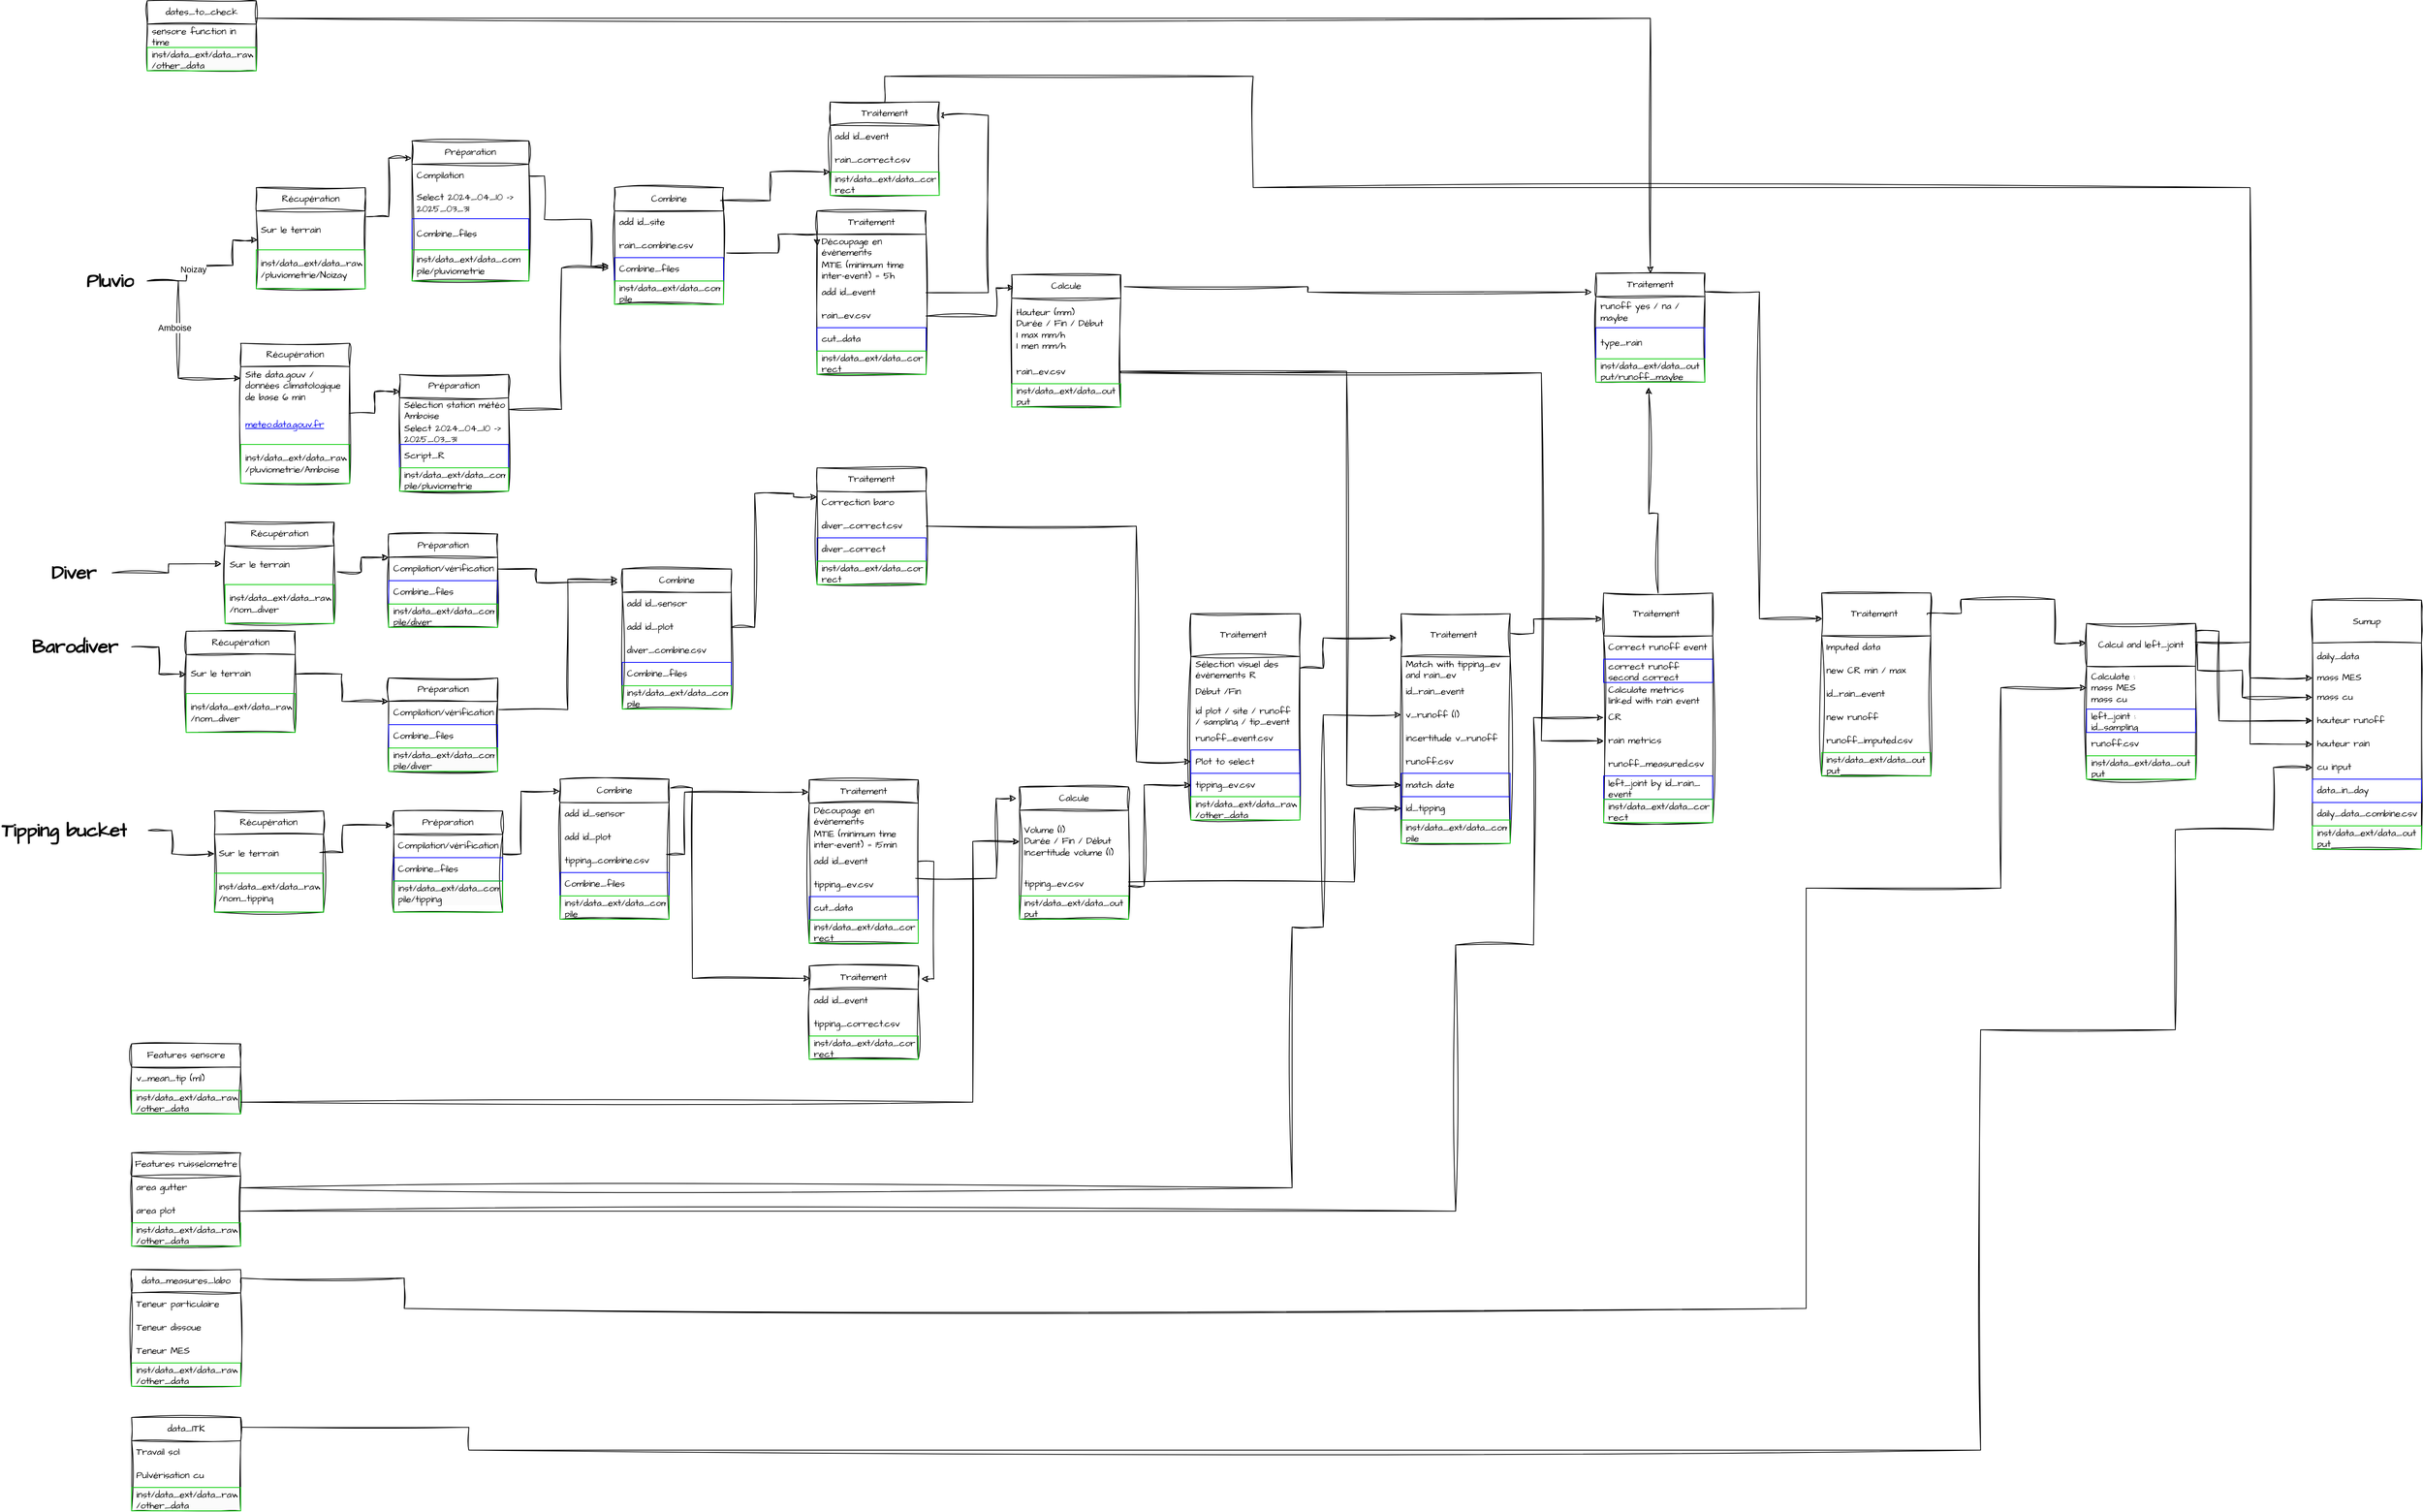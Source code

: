 <mxfile version="27.0.5">
  <diagram name="Page-1" id="4rUia7o0Hi8yDZF8GsM4">
    <mxGraphModel dx="1201" dy="1330" grid="1" gridSize="10" guides="1" tooltips="1" connect="1" arrows="1" fold="1" page="1" pageScale="1" pageWidth="827" pageHeight="1169" math="0" shadow="0">
      <root>
        <mxCell id="0" />
        <mxCell id="1" parent="0" />
        <mxCell id="mCZvTMARmXZVWND-jYaF-18" style="edgeStyle=orthogonalEdgeStyle;rounded=0;sketch=1;hachureGap=4;jiggle=2;curveFitting=1;orthogonalLoop=1;jettySize=auto;html=1;entryX=0;entryY=0.25;entryDx=0;entryDy=0;fontFamily=Architects Daughter;fontSource=https%3A%2F%2Ffonts.googleapis.com%2Fcss%3Ffamily%3DArchitects%2BDaughter;" parent="1" source="mCZvTMARmXZVWND-jYaF-1" target="mCZvTMARmXZVWND-jYaF-14" edge="1">
          <mxGeometry relative="1" as="geometry">
            <Array as="points">
              <mxPoint x="-10" y="-120" />
              <mxPoint x="-10" y="5" />
            </Array>
          </mxGeometry>
        </mxCell>
        <mxCell id="t5hZpc6nzmaIyIowW6UZ-4" value="Amboise" style="edgeLabel;html=1;align=center;verticalAlign=middle;resizable=0;points=[];" parent="mCZvTMARmXZVWND-jYaF-18" vertex="1" connectable="0">
          <mxGeometry x="-0.186" y="-5" relative="1" as="geometry">
            <mxPoint as="offset" />
          </mxGeometry>
        </mxCell>
        <mxCell id="mCZvTMARmXZVWND-jYaF-1" value="&lt;h1 style=&quot;margin-top: 0px;&quot;&gt;Pluvio&lt;/h1&gt;" style="text;html=1;whiteSpace=wrap;overflow=hidden;rounded=0;fontFamily=Architects Daughter;fontSource=https%3A%2F%2Ffonts.googleapis.com%2Fcss%3Ffamily%3DArchitects%2BDaughter;" parent="1" vertex="1">
          <mxGeometry x="-130" y="-140" width="80" height="40" as="geometry" />
        </mxCell>
        <mxCell id="mCZvTMARmXZVWND-jYaF-3" value="&lt;h1 style=&quot;margin-top: 0px;&quot;&gt;Diver&lt;br&gt;&lt;/h1&gt;" style="text;html=1;whiteSpace=wrap;overflow=hidden;rounded=0;fontFamily=Architects Daughter;fontSource=https%3A%2F%2Ffonts.googleapis.com%2Fcss%3Ffamily%3DArchitects%2BDaughter;" parent="1" vertex="1">
          <mxGeometry x="-175" y="235" width="80" height="40" as="geometry" />
        </mxCell>
        <mxCell id="mCZvTMARmXZVWND-jYaF-20" style="edgeStyle=orthogonalEdgeStyle;rounded=0;sketch=1;hachureGap=4;jiggle=2;curveFitting=1;orthogonalLoop=1;jettySize=auto;html=1;entryX=0;entryY=0.25;entryDx=0;entryDy=0;fontFamily=Architects Daughter;fontSource=https%3A%2F%2Ffonts.googleapis.com%2Fcss%3Ffamily%3DArchitects%2BDaughter;exitX=1;exitY=0.5;exitDx=0;exitDy=0;" parent="1" source="t5hZpc6nzmaIyIowW6UZ-28" target="mCZvTMARmXZVWND-jYaF-10" edge="1">
          <mxGeometry relative="1" as="geometry">
            <mxPoint x="150" y="390" as="sourcePoint" />
          </mxGeometry>
        </mxCell>
        <mxCell id="mCZvTMARmXZVWND-jYaF-5" value="&lt;h1 style=&quot;margin-top: 0px;&quot;&gt;Barodiver&lt;br&gt;&lt;/h1&gt;" style="text;html=1;whiteSpace=wrap;overflow=hidden;rounded=0;fontFamily=Architects Daughter;fontSource=https%3A%2F%2Ffonts.googleapis.com%2Fcss%3Ffamily%3DArchitects%2BDaughter;" parent="1" vertex="1">
          <mxGeometry x="-200" y="330" width="130" height="40" as="geometry" />
        </mxCell>
        <mxCell id="mCZvTMARmXZVWND-jYaF-6" value="Traitement" style="swimlane;fontStyle=0;childLayout=stackLayout;horizontal=1;startSize=30;horizontalStack=0;resizeParent=1;resizeParentMax=0;resizeLast=0;collapsible=1;marginBottom=0;whiteSpace=wrap;html=1;sketch=1;hachureGap=4;jiggle=2;curveFitting=1;fontFamily=Architects Daughter;fontSource=https%3A%2F%2Ffonts.googleapis.com%2Fcss%3Ffamily%3DArchitects%2BDaughter;" parent="1" vertex="1">
          <mxGeometry x="810" y="120" width="140" height="150" as="geometry" />
        </mxCell>
        <mxCell id="mCZvTMARmXZVWND-jYaF-9" value="&lt;div&gt;Correction baro&lt;/div&gt;" style="text;strokeColor=none;fillColor=none;align=left;verticalAlign=middle;spacingLeft=4;spacingRight=4;overflow=hidden;points=[[0,0.5],[1,0.5]];portConstraint=eastwest;rotatable=0;whiteSpace=wrap;html=1;fontFamily=Architects Daughter;fontSource=https%3A%2F%2Ffonts.googleapis.com%2Fcss%3Ffamily%3DArchitects%2BDaughter;" parent="mCZvTMARmXZVWND-jYaF-6" vertex="1">
          <mxGeometry y="30" width="140" height="30" as="geometry" />
        </mxCell>
        <mxCell id="ULPeC6-1zlDLTZfmacGc-41" value="diver_correct.csv" style="text;strokeColor=none;fillColor=none;align=left;verticalAlign=middle;spacingLeft=4;spacingRight=4;overflow=hidden;points=[[0,0.5],[1,0.5]];portConstraint=eastwest;rotatable=0;whiteSpace=wrap;html=1;fontFamily=Architects Daughter;fontSource=https%3A%2F%2Ffonts.googleapis.com%2Fcss%3Ffamily%3DArchitects%2BDaughter;" parent="mCZvTMARmXZVWND-jYaF-6" vertex="1">
          <mxGeometry y="60" width="140" height="30" as="geometry" />
        </mxCell>
        <mxCell id="ULPeC6-1zlDLTZfmacGc-42" value="diver_correct" style="text;strokeColor=#0000FF;fillColor=none;align=left;verticalAlign=middle;spacingLeft=4;spacingRight=4;overflow=hidden;points=[[0,0.5],[1,0.5]];portConstraint=eastwest;rotatable=0;whiteSpace=wrap;html=1;fontFamily=Architects Daughter;fontSource=https%3A%2F%2Ffonts.googleapis.com%2Fcss%3Ffamily%3DArchitects%2BDaughter;" parent="mCZvTMARmXZVWND-jYaF-6" vertex="1">
          <mxGeometry y="90" width="140" height="30" as="geometry" />
        </mxCell>
        <mxCell id="ULPeC6-1zlDLTZfmacGc-43" value="inst/data_ext/data_cor&lt;div&gt;rect&lt;/div&gt;" style="text;strokeColor=#00CC00;fillColor=none;align=left;verticalAlign=middle;spacingLeft=4;spacingRight=4;overflow=hidden;points=[[0,0.5],[1,0.5]];portConstraint=eastwest;rotatable=0;whiteSpace=wrap;html=1;fontFamily=Architects Daughter;fontSource=https%3A%2F%2Ffonts.googleapis.com%2Fcss%3Ffamily%3DArchitects%2BDaughter;" parent="mCZvTMARmXZVWND-jYaF-6" vertex="1">
          <mxGeometry y="120" width="140" height="30" as="geometry" />
        </mxCell>
        <mxCell id="mCZvTMARmXZVWND-jYaF-10" value="Préparation" style="swimlane;fontStyle=0;childLayout=stackLayout;horizontal=1;startSize=30;horizontalStack=0;resizeParent=1;resizeParentMax=0;resizeLast=0;collapsible=1;marginBottom=0;whiteSpace=wrap;html=1;sketch=1;hachureGap=4;jiggle=2;curveFitting=1;fontFamily=Architects Daughter;fontSource=https%3A%2F%2Ffonts.googleapis.com%2Fcss%3Ffamily%3DArchitects%2BDaughter;" parent="1" vertex="1">
          <mxGeometry x="260" y="390" width="140" height="120" as="geometry" />
        </mxCell>
        <mxCell id="mCZvTMARmXZVWND-jYaF-11" value="Compilation/vérification" style="text;strokeColor=none;fillColor=none;align=left;verticalAlign=middle;spacingLeft=4;spacingRight=4;overflow=hidden;points=[[0,0.5],[1,0.5]];portConstraint=eastwest;rotatable=0;whiteSpace=wrap;html=1;fontFamily=Architects Daughter;fontSource=https%3A%2F%2Ffonts.googleapis.com%2Fcss%3Ffamily%3DArchitects%2BDaughter;" parent="mCZvTMARmXZVWND-jYaF-10" vertex="1">
          <mxGeometry y="30" width="140" height="30" as="geometry" />
        </mxCell>
        <mxCell id="t5hZpc6nzmaIyIowW6UZ-36" value="Combine_files" style="text;strokeColor=#0000FF;fillColor=none;align=left;verticalAlign=middle;spacingLeft=4;spacingRight=4;overflow=hidden;points=[[0,0.5],[1,0.5]];portConstraint=eastwest;rotatable=0;whiteSpace=wrap;html=1;fontFamily=Architects Daughter;fontSource=https%3A%2F%2Ffonts.googleapis.com%2Fcss%3Ffamily%3DArchitects%2BDaughter;" parent="mCZvTMARmXZVWND-jYaF-10" vertex="1">
          <mxGeometry y="60" width="140" height="30" as="geometry" />
        </mxCell>
        <mxCell id="ULPeC6-1zlDLTZfmacGc-32" value="&lt;span style=&quot;color: rgb(0, 0, 0); font-family: &amp;quot;Architects Daughter&amp;quot;; font-size: 12px; font-style: normal; font-variant-ligatures: normal; font-variant-caps: normal; font-weight: 400; letter-spacing: normal; orphans: 2; text-align: left; text-indent: 0px; text-transform: none; widows: 2; word-spacing: 0px; -webkit-text-stroke-width: 0px; white-space: normal; background-color: rgb(251, 251, 251); text-decoration-thickness: initial; text-decoration-style: initial; text-decoration-color: initial; float: none; display: inline !important;&quot;&gt;inst/data_ext/data_com&lt;/span&gt;&lt;div style=&quot;forced-color-adjust: none; color: rgb(0, 0, 0); font-family: &amp;quot;Architects Daughter&amp;quot;; font-size: 12px; font-style: normal; font-variant-ligatures: normal; font-variant-caps: normal; font-weight: 400; letter-spacing: normal; orphans: 2; text-align: left; text-indent: 0px; text-transform: none; widows: 2; word-spacing: 0px; -webkit-text-stroke-width: 0px; white-space: normal; background-color: rgb(251, 251, 251); text-decoration-thickness: initial; text-decoration-style: initial; text-decoration-color: initial;&quot;&gt;pile/diver&lt;/div&gt;&lt;div&gt;&lt;br/&gt;&lt;/div&gt;" style="text;strokeColor=#00CC00;fillColor=none;align=left;verticalAlign=middle;spacingLeft=4;spacingRight=4;overflow=hidden;points=[[0,0.5],[1,0.5]];portConstraint=eastwest;rotatable=0;whiteSpace=wrap;html=1;fontFamily=Architects Daughter;fontSource=https%3A%2F%2Ffonts.googleapis.com%2Fcss%3Ffamily%3DArchitects%2BDaughter;" parent="mCZvTMARmXZVWND-jYaF-10" vertex="1">
          <mxGeometry y="90" width="140" height="30" as="geometry" />
        </mxCell>
        <mxCell id="mCZvTMARmXZVWND-jYaF-57" style="edgeStyle=orthogonalEdgeStyle;rounded=0;sketch=1;hachureGap=4;jiggle=2;curveFitting=1;orthogonalLoop=1;jettySize=auto;html=1;fontFamily=Architects Daughter;fontSource=https%3A%2F%2Ffonts.googleapis.com%2Fcss%3Ffamily%3DArchitects%2BDaughter;entryX=0.005;entryY=0.148;entryDx=0;entryDy=0;entryPerimeter=0;" parent="1" source="mCZvTMARmXZVWND-jYaF-14" target="t5hZpc6nzmaIyIowW6UZ-16" edge="1">
          <mxGeometry relative="1" as="geometry">
            <mxPoint x="260" y="30" as="targetPoint" />
          </mxGeometry>
        </mxCell>
        <mxCell id="mCZvTMARmXZVWND-jYaF-14" value="Récupération" style="swimlane;fontStyle=0;childLayout=stackLayout;horizontal=1;startSize=30;horizontalStack=0;resizeParent=1;resizeParentMax=0;resizeLast=0;collapsible=1;marginBottom=0;whiteSpace=wrap;html=1;sketch=1;hachureGap=4;jiggle=2;curveFitting=1;fontFamily=Architects Daughter;fontSource=https%3A%2F%2Ffonts.googleapis.com%2Fcss%3Ffamily%3DArchitects%2BDaughter;" parent="1" vertex="1">
          <mxGeometry x="70" y="-40" width="140" height="180" as="geometry" />
        </mxCell>
        <mxCell id="mCZvTMARmXZVWND-jYaF-15" value="Site data..gouv / données climatologique de base 6 min" style="text;strokeColor=none;fillColor=none;align=left;verticalAlign=middle;spacingLeft=4;spacingRight=4;overflow=hidden;points=[[0,0.5],[1,0.5]];portConstraint=eastwest;rotatable=0;whiteSpace=wrap;html=1;fontFamily=Architects Daughter;fontSource=https%3A%2F%2Ffonts.googleapis.com%2Fcss%3Ffamily%3DArchitects%2BDaughter;" parent="mCZvTMARmXZVWND-jYaF-14" vertex="1">
          <mxGeometry y="30" width="140" height="50" as="geometry" />
        </mxCell>
        <mxCell id="t5hZpc6nzmaIyIowW6UZ-3" value="&lt;a href=&quot;https://meteo.data.gouv.fr/datasets/6569ad61106d1679c93cdf77&quot;&gt;meteo.data.gouv.fr&lt;/a&gt;" style="text;strokeColor=none;fillColor=none;align=left;verticalAlign=middle;spacingLeft=4;spacingRight=4;overflow=hidden;points=[[0,0.5],[1,0.5]];portConstraint=eastwest;rotatable=0;whiteSpace=wrap;html=1;fontFamily=Architects Daughter;fontSource=https%3A%2F%2Ffonts.googleapis.com%2Fcss%3Ffamily%3DArchitects%2BDaughter;" parent="mCZvTMARmXZVWND-jYaF-14" vertex="1">
          <mxGeometry y="80" width="140" height="50" as="geometry" />
        </mxCell>
        <mxCell id="t5hZpc6nzmaIyIowW6UZ-15" value="&lt;div&gt;&lt;div&gt;inst/data_ext/data_raw&lt;div&gt;/pluviometrie/Amboise&lt;/div&gt;&lt;/div&gt;&lt;/div&gt;" style="text;strokeColor=#00CC00;fillColor=none;align=left;verticalAlign=middle;spacingLeft=4;spacingRight=4;overflow=hidden;points=[[0,0.5],[1,0.5]];portConstraint=eastwest;rotatable=0;whiteSpace=wrap;html=1;fontFamily=Architects Daughter;fontSource=https%3A%2F%2Ffonts.googleapis.com%2Fcss%3Ffamily%3DArchitects%2BDaughter;" parent="mCZvTMARmXZVWND-jYaF-14" vertex="1">
          <mxGeometry y="130" width="140" height="50" as="geometry" />
        </mxCell>
        <mxCell id="mCZvTMARmXZVWND-jYaF-19" style="edgeStyle=orthogonalEdgeStyle;rounded=0;sketch=1;hachureGap=4;jiggle=2;curveFitting=1;orthogonalLoop=1;jettySize=auto;html=1;fontFamily=Architects Daughter;fontSource=https%3A%2F%2Ffonts.googleapis.com%2Fcss%3Ffamily%3DArchitects%2BDaughter;exitX=1.029;exitY=0.673;exitDx=0;exitDy=0;exitPerimeter=0;entryX=0;entryY=0.25;entryDx=0;entryDy=0;" parent="1" source="t5hZpc6nzmaIyIowW6UZ-24" target="t5hZpc6nzmaIyIowW6UZ-32" edge="1">
          <mxGeometry relative="1" as="geometry">
            <mxPoint x="120" y="260" as="sourcePoint" />
            <mxPoint x="250" y="240" as="targetPoint" />
          </mxGeometry>
        </mxCell>
        <mxCell id="mCZvTMARmXZVWND-jYaF-50" value="&lt;span style=&quot;text-align: left;&quot;&gt;data_measures_labo&lt;/span&gt;" style="swimlane;fontStyle=0;childLayout=stackLayout;horizontal=1;startSize=30;horizontalStack=0;resizeParent=1;resizeParentMax=0;resizeLast=0;collapsible=1;marginBottom=0;whiteSpace=wrap;html=1;sketch=1;hachureGap=4;jiggle=2;curveFitting=1;fontFamily=Architects Daughter;fontSource=https%3A%2F%2Ffonts.googleapis.com%2Fcss%3Ffamily%3DArchitects%2BDaughter;" parent="1" vertex="1">
          <mxGeometry x="-70" y="1150" width="140" height="150" as="geometry" />
        </mxCell>
        <mxCell id="mCZvTMARmXZVWND-jYaF-51" value="Teneur particulaire" style="text;strokeColor=none;fillColor=none;align=left;verticalAlign=middle;spacingLeft=4;spacingRight=4;overflow=hidden;points=[[0,0.5],[1,0.5]];portConstraint=eastwest;rotatable=0;whiteSpace=wrap;html=1;fontFamily=Architects Daughter;fontSource=https%3A%2F%2Ffonts.googleapis.com%2Fcss%3Ffamily%3DArchitects%2BDaughter;" parent="mCZvTMARmXZVWND-jYaF-50" vertex="1">
          <mxGeometry y="30" width="140" height="30" as="geometry" />
        </mxCell>
        <mxCell id="t5hZpc6nzmaIyIowW6UZ-63" value="Teneur dissoue" style="text;strokeColor=none;fillColor=none;align=left;verticalAlign=middle;spacingLeft=4;spacingRight=4;overflow=hidden;points=[[0,0.5],[1,0.5]];portConstraint=eastwest;rotatable=0;whiteSpace=wrap;html=1;fontFamily=Architects Daughter;fontSource=https%3A%2F%2Ffonts.googleapis.com%2Fcss%3Ffamily%3DArchitects%2BDaughter;" parent="mCZvTMARmXZVWND-jYaF-50" vertex="1">
          <mxGeometry y="60" width="140" height="30" as="geometry" />
        </mxCell>
        <mxCell id="ULPeC6-1zlDLTZfmacGc-154" value="Teneur MES" style="text;strokeColor=none;fillColor=none;align=left;verticalAlign=middle;spacingLeft=4;spacingRight=4;overflow=hidden;points=[[0,0.5],[1,0.5]];portConstraint=eastwest;rotatable=0;whiteSpace=wrap;html=1;fontFamily=Architects Daughter;fontSource=https%3A%2F%2Ffonts.googleapis.com%2Fcss%3Ffamily%3DArchitects%2BDaughter;" parent="mCZvTMARmXZVWND-jYaF-50" vertex="1">
          <mxGeometry y="90" width="140" height="30" as="geometry" />
        </mxCell>
        <mxCell id="ULPeC6-1zlDLTZfmacGc-149" value="&lt;span style=&quot;forced-color-adjust: none; color: rgb(0, 0, 0); font-family: &amp;quot;Architects Daughter&amp;quot;; font-size: 12px; font-style: normal; font-variant-ligatures: normal; font-variant-caps: normal; font-weight: 400; letter-spacing: normal; orphans: 2; text-align: left; text-indent: 0px; text-transform: none; widows: 2; word-spacing: 0px; -webkit-text-stroke-width: 0px; white-space: normal; text-decoration-thickness: initial; text-decoration-style: initial; text-decoration-color: initial; background-color: rgb(251, 251, 251); float: none; display: inline !important;&quot;&gt;inst/data_ext/data_raw&lt;/span&gt;&lt;div style=&quot;forced-color-adjust: none; color: rgb(0, 0, 0); font-family: &amp;quot;Architects Daughter&amp;quot;; font-size: 12px; font-style: normal; font-variant-ligatures: normal; font-variant-caps: normal; font-weight: 400; letter-spacing: normal; orphans: 2; text-align: left; text-indent: 0px; text-transform: none; widows: 2; word-spacing: 0px; -webkit-text-stroke-width: 0px; white-space: normal; background-color: rgb(251, 251, 251); text-decoration-thickness: initial; text-decoration-style: initial; text-decoration-color: initial;&quot;&gt;&lt;div style=&quot;forced-color-adjust: none; color: rgb(0, 0, 0); font-family: &amp;quot;Architects Daughter&amp;quot;; font-size: 12px; font-style: normal; font-variant-ligatures: normal; font-variant-caps: normal; font-weight: 400; letter-spacing: normal; orphans: 2; text-align: left; text-indent: 0px; text-transform: none; widows: 2; word-spacing: 0px; -webkit-text-stroke-width: 0px; white-space: normal; background-color: rgb(251, 251, 251); text-decoration-thickness: initial; text-decoration-style: initial; text-decoration-color: initial;&quot;&gt;/other_data&lt;/div&gt;&lt;/div&gt;&lt;div&gt;&lt;br/&gt;&lt;/div&gt;" style="text;strokeColor=#00CC00;fillColor=none;align=left;verticalAlign=middle;spacingLeft=4;spacingRight=4;overflow=hidden;points=[[0,0.5],[1,0.5]];portConstraint=eastwest;rotatable=0;whiteSpace=wrap;html=1;fontFamily=Architects Daughter;fontSource=https%3A%2F%2Ffonts.googleapis.com%2Fcss%3Ffamily%3DArchitects%2BDaughter;" parent="mCZvTMARmXZVWND-jYaF-50" vertex="1">
          <mxGeometry y="120" width="140" height="30" as="geometry" />
        </mxCell>
        <mxCell id="mCZvTMARmXZVWND-jYaF-53" value="Traitement" style="swimlane;fontStyle=0;childLayout=stackLayout;horizontal=1;startSize=30;horizontalStack=0;resizeParent=1;resizeParentMax=0;resizeLast=0;collapsible=1;marginBottom=0;whiteSpace=wrap;html=1;sketch=1;hachureGap=4;jiggle=2;curveFitting=1;fontFamily=Architects Daughter;fontSource=https%3A%2F%2Ffonts.googleapis.com%2Fcss%3Ffamily%3DArchitects%2BDaughter;" parent="1" vertex="1">
          <mxGeometry x="810" y="-210" width="140" height="210" as="geometry" />
        </mxCell>
        <mxCell id="mCZvTMARmXZVWND-jYaF-54" value="Découpage en&amp;nbsp; évènements" style="text;strokeColor=none;fillColor=none;align=left;verticalAlign=middle;spacingLeft=4;spacingRight=4;overflow=hidden;points=[[0,0.5],[1,0.5]];portConstraint=eastwest;rotatable=0;whiteSpace=wrap;html=1;fontFamily=Architects Daughter;fontSource=https%3A%2F%2Ffonts.googleapis.com%2Fcss%3Ffamily%3DArchitects%2BDaughter;" parent="mCZvTMARmXZVWND-jYaF-53" vertex="1">
          <mxGeometry y="30" width="140" height="30" as="geometry" />
        </mxCell>
        <mxCell id="t5hZpc6nzmaIyIowW6UZ-22" value="MTIE (minimum time inter-event) = 5h" style="text;strokeColor=none;fillColor=none;align=left;verticalAlign=middle;spacingLeft=4;spacingRight=4;overflow=hidden;points=[[0,0.5],[1,0.5]];portConstraint=eastwest;rotatable=0;whiteSpace=wrap;html=1;fontFamily=Architects Daughter;fontSource=https%3A%2F%2Ffonts.googleapis.com%2Fcss%3Ffamily%3DArchitects%2BDaughter;" parent="mCZvTMARmXZVWND-jYaF-53" vertex="1">
          <mxGeometry y="60" width="140" height="30" as="geometry" />
        </mxCell>
        <mxCell id="ULPeC6-1zlDLTZfmacGc-22" value="add id_event" style="text;strokeColor=none;fillColor=none;align=left;verticalAlign=middle;spacingLeft=4;spacingRight=4;overflow=hidden;points=[[0,0.5],[1,0.5]];portConstraint=eastwest;rotatable=0;whiteSpace=wrap;html=1;fontFamily=Architects Daughter;fontSource=https%3A%2F%2Ffonts.googleapis.com%2Fcss%3Ffamily%3DArchitects%2BDaughter;" parent="mCZvTMARmXZVWND-jYaF-53" vertex="1">
          <mxGeometry y="90" width="140" height="30" as="geometry" />
        </mxCell>
        <mxCell id="ULPeC6-1zlDLTZfmacGc-17" value="rain_ev.csv" style="text;strokeColor=none;fillColor=none;align=left;verticalAlign=middle;spacingLeft=4;spacingRight=4;overflow=hidden;points=[[0,0.5],[1,0.5]];portConstraint=eastwest;rotatable=0;whiteSpace=wrap;html=1;fontFamily=Architects Daughter;fontSource=https%3A%2F%2Ffonts.googleapis.com%2Fcss%3Ffamily%3DArchitects%2BDaughter;" parent="mCZvTMARmXZVWND-jYaF-53" vertex="1">
          <mxGeometry y="120" width="140" height="30" as="geometry" />
        </mxCell>
        <mxCell id="ULPeC6-1zlDLTZfmacGc-16" value="cut_data" style="text;strokeColor=#0000FF;fillColor=none;align=left;verticalAlign=middle;spacingLeft=4;spacingRight=4;overflow=hidden;points=[[0,0.5],[1,0.5]];portConstraint=eastwest;rotatable=0;whiteSpace=wrap;html=1;fontFamily=Architects Daughter;fontSource=https%3A%2F%2Ffonts.googleapis.com%2Fcss%3Ffamily%3DArchitects%2BDaughter;" parent="mCZvTMARmXZVWND-jYaF-53" vertex="1">
          <mxGeometry y="150" width="140" height="30" as="geometry" />
        </mxCell>
        <mxCell id="ULPeC6-1zlDLTZfmacGc-18" value="inst/data_ext/data_cor&lt;div&gt;rect&lt;/div&gt;" style="text;strokeColor=#00CC00;fillColor=none;align=left;verticalAlign=middle;spacingLeft=4;spacingRight=4;overflow=hidden;points=[[0,0.5],[1,0.5]];portConstraint=eastwest;rotatable=0;whiteSpace=wrap;html=1;fontFamily=Architects Daughter;fontSource=https%3A%2F%2Ffonts.googleapis.com%2Fcss%3Ffamily%3DArchitects%2BDaughter;" parent="mCZvTMARmXZVWND-jYaF-53" vertex="1">
          <mxGeometry y="180" width="140" height="30" as="geometry" />
        </mxCell>
        <mxCell id="mCZvTMARmXZVWND-jYaF-60" value="Traitement&amp;nbsp;" style="swimlane;fontStyle=0;childLayout=stackLayout;horizontal=1;startSize=55;horizontalStack=0;resizeParent=1;resizeParentMax=0;resizeLast=0;collapsible=1;marginBottom=0;whiteSpace=wrap;html=1;sketch=1;hachureGap=4;jiggle=2;curveFitting=1;fontFamily=Architects Daughter;fontSource=https%3A%2F%2Ffonts.googleapis.com%2Fcss%3Ffamily%3DArchitects%2BDaughter;" parent="1" vertex="1">
          <mxGeometry x="1290" y="307.5" width="140" height="265" as="geometry" />
        </mxCell>
        <mxCell id="mCZvTMARmXZVWND-jYaF-62" value="Sélection visuel des évènements R" style="text;strokeColor=none;fillColor=none;align=left;verticalAlign=middle;spacingLeft=4;spacingRight=4;overflow=hidden;points=[[0,0.5],[1,0.5]];portConstraint=eastwest;rotatable=0;whiteSpace=wrap;html=1;fontFamily=Architects Daughter;fontSource=https%3A%2F%2Ffonts.googleapis.com%2Fcss%3Ffamily%3DArchitects%2BDaughter;" parent="mCZvTMARmXZVWND-jYaF-60" vertex="1">
          <mxGeometry y="55" width="140" height="30" as="geometry" />
        </mxCell>
        <mxCell id="t5hZpc6nzmaIyIowW6UZ-49" value="Début /Fin" style="text;strokeColor=none;fillColor=none;align=left;verticalAlign=middle;spacingLeft=4;spacingRight=4;overflow=hidden;points=[[0,0.5],[1,0.5]];portConstraint=eastwest;rotatable=0;whiteSpace=wrap;html=1;fontFamily=Architects Daughter;fontSource=https%3A%2F%2Ffonts.googleapis.com%2Fcss%3Ffamily%3DArchitects%2BDaughter;" parent="mCZvTMARmXZVWND-jYaF-60" vertex="1">
          <mxGeometry y="85" width="140" height="30" as="geometry" />
        </mxCell>
        <mxCell id="mCZvTMARmXZVWND-jYaF-63" value="id plot / site / runoff / sampling / tip_event" style="text;strokeColor=none;fillColor=none;align=left;verticalAlign=middle;spacingLeft=4;spacingRight=4;overflow=hidden;points=[[0,0.5],[1,0.5]];portConstraint=eastwest;rotatable=0;whiteSpace=wrap;html=1;fontFamily=Architects Daughter;fontSource=https%3A%2F%2Ffonts.googleapis.com%2Fcss%3Ffamily%3DArchitects%2BDaughter;" parent="mCZvTMARmXZVWND-jYaF-60" vertex="1">
          <mxGeometry y="115" width="140" height="30" as="geometry" />
        </mxCell>
        <mxCell id="ULPeC6-1zlDLTZfmacGc-80" value="runoff_event.csv" style="text;strokeColor=none;fillColor=none;align=left;verticalAlign=middle;spacingLeft=4;spacingRight=4;overflow=hidden;points=[[0,0.5],[1,0.5]];portConstraint=eastwest;rotatable=0;whiteSpace=wrap;html=1;fontFamily=Architects Daughter;fontSource=https%3A%2F%2Ffonts.googleapis.com%2Fcss%3Ffamily%3DArchitects%2BDaughter;" parent="mCZvTMARmXZVWND-jYaF-60" vertex="1">
          <mxGeometry y="145" width="140" height="30" as="geometry" />
        </mxCell>
        <mxCell id="ULPeC6-1zlDLTZfmacGc-79" value="Plot to select" style="text;strokeColor=#0000FF;fillColor=none;align=left;verticalAlign=middle;spacingLeft=4;spacingRight=4;overflow=hidden;points=[[0,0.5],[1,0.5]];portConstraint=eastwest;rotatable=0;whiteSpace=wrap;html=1;fontFamily=Architects Daughter;fontSource=https%3A%2F%2Ffonts.googleapis.com%2Fcss%3Ffamily%3DArchitects%2BDaughter;" parent="mCZvTMARmXZVWND-jYaF-60" vertex="1">
          <mxGeometry y="175" width="140" height="30" as="geometry" />
        </mxCell>
        <mxCell id="t5hZpc6nzmaIyIowW6UZ-50" value="tipping_ev.csv" style="text;strokeColor=#0000FF;fillColor=none;align=left;verticalAlign=middle;spacingLeft=4;spacingRight=4;overflow=hidden;points=[[0,0.5],[1,0.5]];portConstraint=eastwest;rotatable=0;whiteSpace=wrap;html=1;fontFamily=Architects Daughter;fontSource=https%3A%2F%2Ffonts.googleapis.com%2Fcss%3Ffamily%3DArchitects%2BDaughter;" parent="mCZvTMARmXZVWND-jYaF-60" vertex="1">
          <mxGeometry y="205" width="140" height="30" as="geometry" />
        </mxCell>
        <mxCell id="ULPeC6-1zlDLTZfmacGc-78" value="inst/data_ext/data_raw&lt;div&gt;/other_data&lt;/div&gt;" style="text;strokeColor=#00CC00;fillColor=none;align=left;verticalAlign=middle;spacingLeft=4;spacingRight=4;overflow=hidden;points=[[0,0.5],[1,0.5]];portConstraint=eastwest;rotatable=0;whiteSpace=wrap;html=1;fontFamily=Architects Daughter;fontSource=https%3A%2F%2Ffonts.googleapis.com%2Fcss%3Ffamily%3DArchitects%2BDaughter;" parent="mCZvTMARmXZVWND-jYaF-60" vertex="1">
          <mxGeometry y="235" width="140" height="30" as="geometry" />
        </mxCell>
        <mxCell id="t5hZpc6nzmaIyIowW6UZ-5" style="edgeStyle=orthogonalEdgeStyle;rounded=0;sketch=1;hachureGap=4;jiggle=2;curveFitting=1;orthogonalLoop=1;jettySize=auto;html=1;fontFamily=Architects Daughter;fontSource=https%3A%2F%2Ffonts.googleapis.com%2Fcss%3Ffamily%3DArchitects%2BDaughter;exitX=1;exitY=0.5;exitDx=0;exitDy=0;entryX=0.014;entryY=0.747;entryDx=0;entryDy=0;entryPerimeter=0;" parent="1" source="mCZvTMARmXZVWND-jYaF-1" target="t5hZpc6nzmaIyIowW6UZ-8" edge="1">
          <mxGeometry relative="1" as="geometry">
            <mxPoint x="-40" y="-110" as="sourcePoint" />
            <mxPoint x="90" y="-140" as="targetPoint" />
            <Array as="points">
              <mxPoint y="-120" />
              <mxPoint y="-140" />
              <mxPoint x="60" y="-140" />
              <mxPoint x="60" y="-173" />
            </Array>
          </mxGeometry>
        </mxCell>
        <mxCell id="t5hZpc6nzmaIyIowW6UZ-6" value="Noizay" style="edgeLabel;html=1;align=center;verticalAlign=middle;resizable=0;points=[];" parent="t5hZpc6nzmaIyIowW6UZ-5" vertex="1" connectable="0">
          <mxGeometry x="-0.186" y="-5" relative="1" as="geometry">
            <mxPoint as="offset" />
          </mxGeometry>
        </mxCell>
        <mxCell id="t5hZpc6nzmaIyIowW6UZ-7" value="Récupération" style="swimlane;fontStyle=0;childLayout=stackLayout;horizontal=1;startSize=30;horizontalStack=0;resizeParent=1;resizeParentMax=0;resizeLast=0;collapsible=1;marginBottom=0;whiteSpace=wrap;html=1;sketch=1;hachureGap=4;jiggle=2;curveFitting=1;fontFamily=Architects Daughter;fontSource=https%3A%2F%2Ffonts.googleapis.com%2Fcss%3Ffamily%3DArchitects%2BDaughter;" parent="1" vertex="1">
          <mxGeometry x="90" y="-240" width="140" height="130" as="geometry" />
        </mxCell>
        <mxCell id="t5hZpc6nzmaIyIowW6UZ-8" value="Sur le terrain" style="text;strokeColor=none;fillColor=none;align=left;verticalAlign=middle;spacingLeft=4;spacingRight=4;overflow=hidden;points=[[0,0.5],[1,0.5]];portConstraint=eastwest;rotatable=0;whiteSpace=wrap;html=1;fontFamily=Architects Daughter;fontSource=https%3A%2F%2Ffonts.googleapis.com%2Fcss%3Ffamily%3DArchitects%2BDaughter;" parent="t5hZpc6nzmaIyIowW6UZ-7" vertex="1">
          <mxGeometry y="30" width="140" height="50" as="geometry" />
        </mxCell>
        <mxCell id="t5hZpc6nzmaIyIowW6UZ-14" value="inst/data_ext/data_raw&lt;div&gt;/pluviometrie/Noizay&lt;/div&gt;" style="text;strokeColor=#00CC00;fillColor=none;align=left;verticalAlign=middle;spacingLeft=4;spacingRight=4;overflow=hidden;points=[[0,0.5],[1,0.5]];portConstraint=eastwest;rotatable=0;whiteSpace=wrap;html=1;fontFamily=Architects Daughter;fontSource=https%3A%2F%2Ffonts.googleapis.com%2Fcss%3Ffamily%3DArchitects%2BDaughter;" parent="t5hZpc6nzmaIyIowW6UZ-7" vertex="1">
          <mxGeometry y="80" width="140" height="50" as="geometry" />
        </mxCell>
        <mxCell id="t5hZpc6nzmaIyIowW6UZ-10" style="edgeStyle=orthogonalEdgeStyle;rounded=0;sketch=1;hachureGap=4;jiggle=2;curveFitting=1;orthogonalLoop=1;jettySize=auto;html=1;fontFamily=Architects Daughter;fontSource=https%3A%2F%2Ffonts.googleapis.com%2Fcss%3Ffamily%3DArchitects%2BDaughter;exitX=1.01;exitY=0.147;exitDx=0;exitDy=0;exitPerimeter=0;entryX=0;entryY=0.123;entryDx=0;entryDy=0;entryPerimeter=0;" parent="1" source="t5hZpc6nzmaIyIowW6UZ-8" target="t5hZpc6nzmaIyIowW6UZ-11" edge="1">
          <mxGeometry relative="1" as="geometry">
            <mxPoint x="270" y="-130" as="sourcePoint" />
            <mxPoint x="310" y="-140" as="targetPoint" />
          </mxGeometry>
        </mxCell>
        <mxCell id="t5hZpc6nzmaIyIowW6UZ-11" value="Préparation" style="swimlane;fontStyle=0;childLayout=stackLayout;horizontal=1;startSize=30;horizontalStack=0;resizeParent=1;resizeParentMax=0;resizeLast=0;collapsible=1;marginBottom=0;whiteSpace=wrap;html=1;sketch=1;hachureGap=4;jiggle=2;curveFitting=1;fontFamily=Architects Daughter;fontSource=https%3A%2F%2Ffonts.googleapis.com%2Fcss%3Ffamily%3DArchitects%2BDaughter;" parent="1" vertex="1">
          <mxGeometry x="290" y="-300" width="150" height="180" as="geometry" />
        </mxCell>
        <mxCell id="t5hZpc6nzmaIyIowW6UZ-12" value="Compilation" style="text;strokeColor=none;fillColor=none;align=left;verticalAlign=middle;spacingLeft=4;spacingRight=4;overflow=hidden;points=[[0,0.5],[1,0.5]];portConstraint=eastwest;rotatable=0;whiteSpace=wrap;html=1;fontFamily=Architects Daughter;fontSource=https%3A%2F%2Ffonts.googleapis.com%2Fcss%3Ffamily%3DArchitects%2BDaughter;" parent="t5hZpc6nzmaIyIowW6UZ-11" vertex="1">
          <mxGeometry y="30" width="150" height="30" as="geometry" />
        </mxCell>
        <mxCell id="ULPeC6-1zlDLTZfmacGc-3" value="Select 2024_04_10 -&amp;gt;&amp;nbsp;&lt;div&gt;2025_03_31&lt;/div&gt;" style="text;strokeColor=none;fillColor=none;align=left;verticalAlign=middle;spacingLeft=4;spacingRight=4;overflow=hidden;points=[[0,0.5],[1,0.5]];portConstraint=eastwest;rotatable=0;whiteSpace=wrap;html=1;fontFamily=Architects Daughter;fontSource=https%3A%2F%2Ffonts.googleapis.com%2Fcss%3Ffamily%3DArchitects%2BDaughter;" parent="t5hZpc6nzmaIyIowW6UZ-11" vertex="1">
          <mxGeometry y="60" width="150" height="40" as="geometry" />
        </mxCell>
        <mxCell id="t5hZpc6nzmaIyIowW6UZ-13" value="Combine_files" style="text;strokeColor=#0000FF;fillColor=none;align=left;verticalAlign=middle;spacingLeft=4;spacingRight=4;overflow=hidden;points=[[0,0.5],[1,0.5]];portConstraint=eastwest;rotatable=0;whiteSpace=wrap;html=1;fontFamily=Architects Daughter;fontSource=https%3A%2F%2Ffonts.googleapis.com%2Fcss%3Ffamily%3DArchitects%2BDaughter;" parent="t5hZpc6nzmaIyIowW6UZ-11" vertex="1">
          <mxGeometry y="100" width="150" height="40" as="geometry" />
        </mxCell>
        <mxCell id="ULPeC6-1zlDLTZfmacGc-5" value="inst/data_ext/data_com&lt;div&gt;pile/pluviometrie&lt;/div&gt;" style="text;strokeColor=#00CC00;fillColor=none;align=left;verticalAlign=middle;spacingLeft=4;spacingRight=4;overflow=hidden;points=[[0,0.5],[1,0.5]];portConstraint=eastwest;rotatable=0;whiteSpace=wrap;html=1;fontFamily=Architects Daughter;fontSource=https%3A%2F%2Ffonts.googleapis.com%2Fcss%3Ffamily%3DArchitects%2BDaughter;" parent="t5hZpc6nzmaIyIowW6UZ-11" vertex="1">
          <mxGeometry y="140" width="150" height="40" as="geometry" />
        </mxCell>
        <mxCell id="t5hZpc6nzmaIyIowW6UZ-16" value="Préparation" style="swimlane;fontStyle=0;childLayout=stackLayout;horizontal=1;startSize=30;horizontalStack=0;resizeParent=1;resizeParentMax=0;resizeLast=0;collapsible=1;marginBottom=0;whiteSpace=wrap;html=1;sketch=1;hachureGap=4;jiggle=2;curveFitting=1;fontFamily=Architects Daughter;fontSource=https%3A%2F%2Ffonts.googleapis.com%2Fcss%3Ffamily%3DArchitects%2BDaughter;" parent="1" vertex="1">
          <mxGeometry x="274" width="140" height="150" as="geometry" />
        </mxCell>
        <mxCell id="t5hZpc6nzmaIyIowW6UZ-17" value="Sélection station météo Amboise" style="text;strokeColor=none;fillColor=none;align=left;verticalAlign=middle;spacingLeft=4;spacingRight=4;overflow=hidden;points=[[0,0.5],[1,0.5]];portConstraint=eastwest;rotatable=0;whiteSpace=wrap;html=1;fontFamily=Architects Daughter;fontSource=https%3A%2F%2Ffonts.googleapis.com%2Fcss%3Ffamily%3DArchitects%2BDaughter;" parent="t5hZpc6nzmaIyIowW6UZ-16" vertex="1">
          <mxGeometry y="30" width="140" height="30" as="geometry" />
        </mxCell>
        <mxCell id="ULPeC6-1zlDLTZfmacGc-4" value="Select 2024_04_10 -&amp;gt;&amp;nbsp;&lt;div&gt;2025_03_31&lt;/div&gt;" style="text;strokeColor=none;fillColor=none;align=left;verticalAlign=middle;spacingLeft=4;spacingRight=4;overflow=hidden;points=[[0,0.5],[1,0.5]];portConstraint=eastwest;rotatable=0;whiteSpace=wrap;html=1;fontFamily=Architects Daughter;fontSource=https%3A%2F%2Ffonts.googleapis.com%2Fcss%3Ffamily%3DArchitects%2BDaughter;" parent="t5hZpc6nzmaIyIowW6UZ-16" vertex="1">
          <mxGeometry y="60" width="140" height="30" as="geometry" />
        </mxCell>
        <mxCell id="t5hZpc6nzmaIyIowW6UZ-19" value="Script_R" style="text;strokeColor=#0000FF;fillColor=none;align=left;verticalAlign=middle;spacingLeft=4;spacingRight=4;overflow=hidden;points=[[0,0.5],[1,0.5]];portConstraint=eastwest;rotatable=0;whiteSpace=wrap;html=1;fontFamily=Architects Daughter;fontSource=https%3A%2F%2Ffonts.googleapis.com%2Fcss%3Ffamily%3DArchitects%2BDaughter;" parent="t5hZpc6nzmaIyIowW6UZ-16" vertex="1">
          <mxGeometry y="90" width="140" height="30" as="geometry" />
        </mxCell>
        <mxCell id="ULPeC6-1zlDLTZfmacGc-7" value="inst/data_ext/data_com&lt;div&gt;pile/pluviometrie&lt;/div&gt;" style="text;strokeColor=#00CC00;fillColor=none;align=left;verticalAlign=middle;spacingLeft=4;spacingRight=4;overflow=hidden;points=[[0,0.5],[1,0.5]];portConstraint=eastwest;rotatable=0;whiteSpace=wrap;html=1;fontFamily=Architects Daughter;fontSource=https%3A%2F%2Ffonts.googleapis.com%2Fcss%3Ffamily%3DArchitects%2BDaughter;" parent="t5hZpc6nzmaIyIowW6UZ-16" vertex="1">
          <mxGeometry y="120" width="140" height="30" as="geometry" />
        </mxCell>
        <mxCell id="t5hZpc6nzmaIyIowW6UZ-20" style="edgeStyle=orthogonalEdgeStyle;rounded=0;sketch=1;hachureGap=4;jiggle=2;curveFitting=1;orthogonalLoop=1;jettySize=auto;html=1;fontFamily=Architects Daughter;fontSource=https%3A%2F%2Ffonts.googleapis.com%2Fcss%3Ffamily%3DArchitects%2BDaughter;exitX=1;exitY=0.5;exitDx=0;exitDy=0;entryX=-0.052;entryY=0.356;entryDx=0;entryDy=0;entryPerimeter=0;" parent="1" source="t5hZpc6nzmaIyIowW6UZ-12" target="ULPeC6-1zlDLTZfmacGc-9" edge="1">
          <mxGeometry relative="1" as="geometry">
            <mxPoint x="480.47" y="-140" as="sourcePoint" />
            <mxPoint x="580" y="-80" as="targetPoint" />
            <Array as="points">
              <mxPoint x="460" y="-199" />
              <mxPoint x="520" y="-199" />
              <mxPoint x="520" y="-139" />
            </Array>
          </mxGeometry>
        </mxCell>
        <mxCell id="t5hZpc6nzmaIyIowW6UZ-21" style="edgeStyle=orthogonalEdgeStyle;rounded=0;sketch=1;hachureGap=4;jiggle=2;curveFitting=1;orthogonalLoop=1;jettySize=auto;html=1;fontFamily=Architects Daughter;fontSource=https%3A%2F%2Ffonts.googleapis.com%2Fcss%3Ffamily%3DArchitects%2BDaughter;exitX=1;exitY=0.5;exitDx=0;exitDy=0;entryX=-0.052;entryY=0.444;entryDx=0;entryDy=0;entryPerimeter=0;" parent="1" source="t5hZpc6nzmaIyIowW6UZ-17" target="ULPeC6-1zlDLTZfmacGc-9" edge="1">
          <mxGeometry relative="1" as="geometry">
            <mxPoint x="450" y="60" as="sourcePoint" />
            <mxPoint x="600" y="-40" as="targetPoint" />
          </mxGeometry>
        </mxCell>
        <mxCell id="t5hZpc6nzmaIyIowW6UZ-23" value="Récupération" style="swimlane;fontStyle=0;childLayout=stackLayout;horizontal=1;startSize=30;horizontalStack=0;resizeParent=1;resizeParentMax=0;resizeLast=0;collapsible=1;marginBottom=0;whiteSpace=wrap;html=1;sketch=1;hachureGap=4;jiggle=2;curveFitting=1;fontFamily=Architects Daughter;fontSource=https%3A%2F%2Ffonts.googleapis.com%2Fcss%3Ffamily%3DArchitects%2BDaughter;" parent="1" vertex="1">
          <mxGeometry x="50" y="190" width="140" height="130" as="geometry" />
        </mxCell>
        <mxCell id="t5hZpc6nzmaIyIowW6UZ-24" value="Sur le terrain" style="text;strokeColor=none;fillColor=none;align=left;verticalAlign=middle;spacingLeft=4;spacingRight=4;overflow=hidden;points=[[0,0.5],[1,0.5]];portConstraint=eastwest;rotatable=0;whiteSpace=wrap;html=1;fontFamily=Architects Daughter;fontSource=https%3A%2F%2Ffonts.googleapis.com%2Fcss%3Ffamily%3DArchitects%2BDaughter;" parent="t5hZpc6nzmaIyIowW6UZ-23" vertex="1">
          <mxGeometry y="30" width="140" height="50" as="geometry" />
        </mxCell>
        <mxCell id="t5hZpc6nzmaIyIowW6UZ-25" value="inst/data_ext/data_raw&lt;div&gt;/nom_diver&lt;/div&gt;" style="text;strokeColor=#00CC00;fillColor=none;align=left;verticalAlign=middle;spacingLeft=4;spacingRight=4;overflow=hidden;points=[[0,0.5],[1,0.5]];portConstraint=eastwest;rotatable=0;whiteSpace=wrap;html=1;fontFamily=Architects Daughter;fontSource=https%3A%2F%2Ffonts.googleapis.com%2Fcss%3Ffamily%3DArchitects%2BDaughter;" parent="t5hZpc6nzmaIyIowW6UZ-23" vertex="1">
          <mxGeometry y="80" width="140" height="50" as="geometry" />
        </mxCell>
        <mxCell id="t5hZpc6nzmaIyIowW6UZ-26" style="edgeStyle=orthogonalEdgeStyle;rounded=0;sketch=1;hachureGap=4;jiggle=2;curveFitting=1;orthogonalLoop=1;jettySize=auto;html=1;entryX=-0.033;entryY=0.467;entryDx=0;entryDy=0;entryPerimeter=0;fontFamily=Architects Daughter;fontSource=https%3A%2F%2Ffonts.googleapis.com%2Fcss%3Ffamily%3DArchitects%2BDaughter;" parent="1" source="mCZvTMARmXZVWND-jYaF-3" target="t5hZpc6nzmaIyIowW6UZ-24" edge="1">
          <mxGeometry relative="1" as="geometry">
            <mxPoint x="204" y="264" as="sourcePoint" />
            <mxPoint x="270" y="270" as="targetPoint" />
          </mxGeometry>
        </mxCell>
        <mxCell id="t5hZpc6nzmaIyIowW6UZ-27" value="Récupération" style="swimlane;fontStyle=0;childLayout=stackLayout;horizontal=1;startSize=30;horizontalStack=0;resizeParent=1;resizeParentMax=0;resizeLast=0;collapsible=1;marginBottom=0;whiteSpace=wrap;html=1;sketch=1;hachureGap=4;jiggle=2;curveFitting=1;fontFamily=Architects Daughter;fontSource=https%3A%2F%2Ffonts.googleapis.com%2Fcss%3Ffamily%3DArchitects%2BDaughter;" parent="1" vertex="1">
          <mxGeometry y="330" width="140" height="130" as="geometry" />
        </mxCell>
        <mxCell id="t5hZpc6nzmaIyIowW6UZ-28" value="Sur le terrain" style="text;strokeColor=none;fillColor=none;align=left;verticalAlign=middle;spacingLeft=4;spacingRight=4;overflow=hidden;points=[[0,0.5],[1,0.5]];portConstraint=eastwest;rotatable=0;whiteSpace=wrap;html=1;fontFamily=Architects Daughter;fontSource=https%3A%2F%2Ffonts.googleapis.com%2Fcss%3Ffamily%3DArchitects%2BDaughter;" parent="t5hZpc6nzmaIyIowW6UZ-27" vertex="1">
          <mxGeometry y="30" width="140" height="50" as="geometry" />
        </mxCell>
        <mxCell id="t5hZpc6nzmaIyIowW6UZ-29" value="inst/data_ext/data_raw&lt;div&gt;/nom_diver&lt;/div&gt;" style="text;strokeColor=#00CC00;fillColor=none;align=left;verticalAlign=middle;spacingLeft=4;spacingRight=4;overflow=hidden;points=[[0,0.5],[1,0.5]];portConstraint=eastwest;rotatable=0;whiteSpace=wrap;html=1;fontFamily=Architects Daughter;fontSource=https%3A%2F%2Ffonts.googleapis.com%2Fcss%3Ffamily%3DArchitects%2BDaughter;" parent="t5hZpc6nzmaIyIowW6UZ-27" vertex="1">
          <mxGeometry y="80" width="140" height="50" as="geometry" />
        </mxCell>
        <mxCell id="t5hZpc6nzmaIyIowW6UZ-31" style="edgeStyle=orthogonalEdgeStyle;rounded=0;sketch=1;hachureGap=4;jiggle=2;curveFitting=1;orthogonalLoop=1;jettySize=auto;html=1;entryX=0;entryY=0.5;entryDx=0;entryDy=0;fontFamily=Architects Daughter;fontSource=https%3A%2F%2Ffonts.googleapis.com%2Fcss%3Ffamily%3DArchitects%2BDaughter;exitX=1;exitY=0.5;exitDx=0;exitDy=0;" parent="1" source="mCZvTMARmXZVWND-jYaF-5" target="t5hZpc6nzmaIyIowW6UZ-28" edge="1">
          <mxGeometry relative="1" as="geometry">
            <mxPoint x="-10" y="270" as="sourcePoint" />
            <mxPoint x="55" y="253" as="targetPoint" />
          </mxGeometry>
        </mxCell>
        <mxCell id="t5hZpc6nzmaIyIowW6UZ-32" value="Préparation" style="swimlane;fontStyle=0;childLayout=stackLayout;horizontal=1;startSize=30;horizontalStack=0;resizeParent=1;resizeParentMax=0;resizeLast=0;collapsible=1;marginBottom=0;whiteSpace=wrap;html=1;sketch=1;hachureGap=4;jiggle=2;curveFitting=1;fontFamily=Architects Daughter;fontSource=https%3A%2F%2Ffonts.googleapis.com%2Fcss%3Ffamily%3DArchitects%2BDaughter;" parent="1" vertex="1">
          <mxGeometry x="260" y="205" width="140" height="120" as="geometry" />
        </mxCell>
        <mxCell id="t5hZpc6nzmaIyIowW6UZ-33" value="Compilation/vérification" style="text;strokeColor=none;fillColor=none;align=left;verticalAlign=middle;spacingLeft=4;spacingRight=4;overflow=hidden;points=[[0,0.5],[1,0.5]];portConstraint=eastwest;rotatable=0;whiteSpace=wrap;html=1;fontFamily=Architects Daughter;fontSource=https%3A%2F%2Ffonts.googleapis.com%2Fcss%3Ffamily%3DArchitects%2BDaughter;" parent="t5hZpc6nzmaIyIowW6UZ-32" vertex="1">
          <mxGeometry y="30" width="140" height="30" as="geometry" />
        </mxCell>
        <mxCell id="t5hZpc6nzmaIyIowW6UZ-34" value="Combine_files" style="text;strokeColor=#0000FF;fillColor=none;align=left;verticalAlign=middle;spacingLeft=4;spacingRight=4;overflow=hidden;points=[[0,0.5],[1,0.5]];portConstraint=eastwest;rotatable=0;whiteSpace=wrap;html=1;fontFamily=Architects Daughter;fontSource=https%3A%2F%2Ffonts.googleapis.com%2Fcss%3Ffamily%3DArchitects%2BDaughter;" parent="t5hZpc6nzmaIyIowW6UZ-32" vertex="1">
          <mxGeometry y="60" width="140" height="30" as="geometry" />
        </mxCell>
        <mxCell id="ULPeC6-1zlDLTZfmacGc-31" value="inst/data_ext/data_com&lt;div&gt;pile/diver&lt;/div&gt;" style="text;strokeColor=#00CC00;fillColor=none;align=left;verticalAlign=middle;spacingLeft=4;spacingRight=4;overflow=hidden;points=[[0,0.5],[1,0.5]];portConstraint=eastwest;rotatable=0;whiteSpace=wrap;html=1;fontFamily=Architects Daughter;fontSource=https%3A%2F%2Ffonts.googleapis.com%2Fcss%3Ffamily%3DArchitects%2BDaughter;" parent="t5hZpc6nzmaIyIowW6UZ-32" vertex="1">
          <mxGeometry y="90" width="140" height="30" as="geometry" />
        </mxCell>
        <mxCell id="t5hZpc6nzmaIyIowW6UZ-38" style="edgeStyle=orthogonalEdgeStyle;rounded=0;sketch=1;hachureGap=4;jiggle=2;curveFitting=1;orthogonalLoop=1;jettySize=auto;html=1;fontFamily=Architects Daughter;fontSource=https%3A%2F%2Ffonts.googleapis.com%2Fcss%3Ffamily%3DArchitects%2BDaughter;exitX=1;exitY=0.5;exitDx=0;exitDy=0;entryX=-0.043;entryY=0.096;entryDx=0;entryDy=0;entryPerimeter=0;" parent="1" source="t5hZpc6nzmaIyIowW6UZ-33" target="ULPeC6-1zlDLTZfmacGc-33" edge="1">
          <mxGeometry relative="1" as="geometry">
            <mxPoint x="204" y="264" as="sourcePoint" />
            <mxPoint x="480" y="280" as="targetPoint" />
            <Array as="points">
              <mxPoint x="450" y="250" />
              <mxPoint x="450" y="267" />
            </Array>
          </mxGeometry>
        </mxCell>
        <mxCell id="t5hZpc6nzmaIyIowW6UZ-39" style="edgeStyle=orthogonalEdgeStyle;rounded=0;sketch=1;hachureGap=4;jiggle=2;curveFitting=1;orthogonalLoop=1;jettySize=auto;html=1;fontFamily=Architects Daughter;fontSource=https%3A%2F%2Ffonts.googleapis.com%2Fcss%3Ffamily%3DArchitects%2BDaughter;exitX=1.01;exitY=0.356;exitDx=0;exitDy=0;exitPerimeter=0;entryX=-0.043;entryY=0.074;entryDx=0;entryDy=0;entryPerimeter=0;" parent="1" source="mCZvTMARmXZVWND-jYaF-11" target="ULPeC6-1zlDLTZfmacGc-33" edge="1">
          <mxGeometry relative="1" as="geometry">
            <Array as="points">
              <mxPoint x="490" y="431" />
              <mxPoint x="490" y="263" />
            </Array>
            <mxPoint x="80" y="685" as="sourcePoint" />
            <mxPoint x="470" y="350" as="targetPoint" />
          </mxGeometry>
        </mxCell>
        <mxCell id="mCZvTMARmXZVWND-jYaF-25" value="Features sensore" style="swimlane;fontStyle=0;childLayout=stackLayout;horizontal=1;startSize=30;horizontalStack=0;resizeParent=1;resizeParentMax=0;resizeLast=0;collapsible=1;marginBottom=0;whiteSpace=wrap;html=1;sketch=1;hachureGap=4;jiggle=2;curveFitting=1;fontFamily=Architects Daughter;fontSource=https%3A%2F%2Ffonts.googleapis.com%2Fcss%3Ffamily%3DArchitects%2BDaughter;" parent="1" vertex="1">
          <mxGeometry x="-70" y="860" width="140" height="90" as="geometry" />
        </mxCell>
        <mxCell id="mCZvTMARmXZVWND-jYaF-26" value="v_mean_tip (ml)" style="text;strokeColor=none;fillColor=none;align=left;verticalAlign=middle;spacingLeft=4;spacingRight=4;overflow=hidden;points=[[0,0.5],[1,0.5]];portConstraint=eastwest;rotatable=0;whiteSpace=wrap;html=1;fontFamily=Architects Daughter;fontSource=https%3A%2F%2Ffonts.googleapis.com%2Fcss%3Ffamily%3DArchitects%2BDaughter;" parent="mCZvTMARmXZVWND-jYaF-25" vertex="1">
          <mxGeometry y="30" width="140" height="30" as="geometry" />
        </mxCell>
        <mxCell id="ULPeC6-1zlDLTZfmacGc-92" value="&lt;div&gt;&lt;span style=&quot;color: rgb(0, 0, 0); font-family: &amp;quot;Architects Daughter&amp;quot;; font-size: 12px; font-style: normal; font-variant-ligatures: normal; font-variant-caps: normal; font-weight: 400; letter-spacing: normal; orphans: 2; text-align: left; text-indent: 0px; text-transform: none; widows: 2; word-spacing: 0px; -webkit-text-stroke-width: 0px; white-space: normal; background-color: rgb(251, 251, 251); text-decoration-thickness: initial; text-decoration-style: initial; text-decoration-color: initial; float: none; display: inline !important;&quot;&gt;inst/data_ext/data_raw&lt;/span&gt;&lt;div&gt;&lt;div style=&quot;forced-color-adjust: none; color: rgb(0, 0, 0); font-family: &amp;quot;Architects Daughter&amp;quot;; font-size: 12px; font-style: normal; font-variant-ligatures: normal; font-variant-caps: normal; font-weight: 400; letter-spacing: normal; orphans: 2; text-align: left; text-indent: 0px; text-transform: none; widows: 2; word-spacing: 0px; -webkit-text-stroke-width: 0px; white-space: normal; background-color: rgb(251, 251, 251); text-decoration-thickness: initial; text-decoration-style: initial; text-decoration-color: initial;&quot;&gt;/other_data&lt;/div&gt;&lt;div&gt;&lt;br&gt;&lt;/div&gt;&lt;/div&gt;&lt;/div&gt;" style="text;strokeColor=#00CC00;fillColor=none;align=left;verticalAlign=middle;spacingLeft=4;spacingRight=4;overflow=hidden;points=[[0,0.5],[1,0.5]];portConstraint=eastwest;rotatable=0;whiteSpace=wrap;html=1;fontFamily=Architects Daughter;fontSource=https%3A%2F%2Ffonts.googleapis.com%2Fcss%3Ffamily%3DArchitects%2BDaughter;" parent="mCZvTMARmXZVWND-jYaF-25" vertex="1">
          <mxGeometry y="60" width="140" height="30" as="geometry" />
        </mxCell>
        <mxCell id="t5hZpc6nzmaIyIowW6UZ-42" style="edgeStyle=orthogonalEdgeStyle;rounded=0;sketch=1;hachureGap=4;jiggle=2;curveFitting=1;orthogonalLoop=1;jettySize=auto;html=1;fontFamily=Architects Daughter;fontSource=https%3A%2F%2Ffonts.googleapis.com%2Fcss%3Ffamily%3DArchitects%2BDaughter;exitX=1;exitY=0.5;exitDx=0;exitDy=0;entryX=0.024;entryY=0.098;entryDx=0;entryDy=0;entryPerimeter=0;" parent="1" source="ULPeC6-1zlDLTZfmacGc-17" target="t5hZpc6nzmaIyIowW6UZ-43" edge="1">
          <mxGeometry relative="1" as="geometry">
            <mxPoint x="770" y="-70" as="sourcePoint" />
            <mxPoint x="1130" y="-110" as="targetPoint" />
            <Array as="points">
              <mxPoint x="1040" y="-75" />
              <mxPoint x="1040" y="-111" />
            </Array>
          </mxGeometry>
        </mxCell>
        <mxCell id="t5hZpc6nzmaIyIowW6UZ-43" value="Calcule" style="swimlane;fontStyle=0;childLayout=stackLayout;horizontal=1;startSize=30;horizontalStack=0;resizeParent=1;resizeParentMax=0;resizeLast=0;collapsible=1;marginBottom=0;whiteSpace=wrap;html=1;sketch=1;hachureGap=4;jiggle=2;curveFitting=1;fontFamily=Architects Daughter;fontSource=https%3A%2F%2Ffonts.googleapis.com%2Fcss%3Ffamily%3DArchitects%2BDaughter;" parent="1" vertex="1">
          <mxGeometry x="1060" y="-128" width="140" height="170" as="geometry" />
        </mxCell>
        <mxCell id="t5hZpc6nzmaIyIowW6UZ-44" value="&lt;div&gt;Hauteur (mm)&lt;/div&gt;&lt;div&gt;Durée / Fin / Début&lt;/div&gt;&lt;div&gt;I max mm/h&lt;/div&gt;&lt;div&gt;I men mm/h&lt;/div&gt;" style="text;strokeColor=none;fillColor=none;align=left;verticalAlign=middle;spacingLeft=4;spacingRight=4;overflow=hidden;points=[[0,0.5],[1,0.5]];portConstraint=eastwest;rotatable=0;whiteSpace=wrap;html=1;fontFamily=Architects Daughter;fontSource=https%3A%2F%2Ffonts.googleapis.com%2Fcss%3Ffamily%3DArchitects%2BDaughter;" parent="t5hZpc6nzmaIyIowW6UZ-43" vertex="1">
          <mxGeometry y="30" width="140" height="80" as="geometry" />
        </mxCell>
        <mxCell id="ULPeC6-1zlDLTZfmacGc-20" value="rain_ev.csv" style="text;strokeColor=none;fillColor=none;align=left;verticalAlign=middle;spacingLeft=4;spacingRight=4;overflow=hidden;points=[[0,0.5],[1,0.5]];portConstraint=eastwest;rotatable=0;whiteSpace=wrap;html=1;fontFamily=Architects Daughter;fontSource=https%3A%2F%2Ffonts.googleapis.com%2Fcss%3Ffamily%3DArchitects%2BDaughter;" parent="t5hZpc6nzmaIyIowW6UZ-43" vertex="1">
          <mxGeometry y="110" width="140" height="30" as="geometry" />
        </mxCell>
        <mxCell id="ULPeC6-1zlDLTZfmacGc-19" value="inst/data_ext/data_out&lt;div&gt;put&lt;/div&gt;" style="text;strokeColor=#00CC00;fillColor=none;align=left;verticalAlign=middle;spacingLeft=4;spacingRight=4;overflow=hidden;points=[[0,0.5],[1,0.5]];portConstraint=eastwest;rotatable=0;whiteSpace=wrap;html=1;fontFamily=Architects Daughter;fontSource=https%3A%2F%2Ffonts.googleapis.com%2Fcss%3Ffamily%3DArchitects%2BDaughter;" parent="t5hZpc6nzmaIyIowW6UZ-43" vertex="1">
          <mxGeometry y="140" width="140" height="30" as="geometry" />
        </mxCell>
        <mxCell id="t5hZpc6nzmaIyIowW6UZ-51" value="&lt;h1 style=&quot;margin-top: 0px;&quot;&gt;Tipping bucket&lt;br&gt;&lt;/h1&gt;" style="text;html=1;whiteSpace=wrap;overflow=hidden;rounded=0;fontFamily=Architects Daughter;fontSource=https%3A%2F%2Ffonts.googleapis.com%2Fcss%3Ffamily%3DArchitects%2BDaughter;" parent="1" vertex="1">
          <mxGeometry x="-238.6" y="565.84" width="190" height="40" as="geometry" />
        </mxCell>
        <mxCell id="t5hZpc6nzmaIyIowW6UZ-52" style="edgeStyle=orthogonalEdgeStyle;rounded=0;sketch=1;hachureGap=4;jiggle=2;curveFitting=1;orthogonalLoop=1;jettySize=auto;html=1;fontFamily=Architects Daughter;fontSource=https%3A%2F%2Ffonts.googleapis.com%2Fcss%3Ffamily%3DArchitects%2BDaughter;exitX=1;exitY=0.5;exitDx=0;exitDy=0;entryX=0;entryY=0.5;entryDx=0;entryDy=0;" parent="1" source="t5hZpc6nzmaIyIowW6UZ-51" target="t5hZpc6nzmaIyIowW6UZ-54" edge="1">
          <mxGeometry relative="1" as="geometry">
            <mxPoint x="11.4" y="615.84" as="targetPoint" />
            <Array as="points">
              <mxPoint x="-18.6" y="585.84" />
              <mxPoint x="-18.6" y="615.84" />
              <mxPoint x="31.4" y="615.84" />
            </Array>
            <mxPoint x="-23.6" y="664.84" as="sourcePoint" />
          </mxGeometry>
        </mxCell>
        <mxCell id="t5hZpc6nzmaIyIowW6UZ-53" value="Récupération" style="swimlane;fontStyle=0;childLayout=stackLayout;horizontal=1;startSize=30;horizontalStack=0;resizeParent=1;resizeParentMax=0;resizeLast=0;collapsible=1;marginBottom=0;whiteSpace=wrap;html=1;sketch=1;hachureGap=4;jiggle=2;curveFitting=1;fontFamily=Architects Daughter;fontSource=https%3A%2F%2Ffonts.googleapis.com%2Fcss%3Ffamily%3DArchitects%2BDaughter;" parent="1" vertex="1">
          <mxGeometry x="36.4" y="560.84" width="140" height="130" as="geometry" />
        </mxCell>
        <mxCell id="t5hZpc6nzmaIyIowW6UZ-54" value="Sur le terrain" style="text;strokeColor=none;fillColor=none;align=left;verticalAlign=middle;spacingLeft=4;spacingRight=4;overflow=hidden;points=[[0,0.5],[1,0.5]];portConstraint=eastwest;rotatable=0;whiteSpace=wrap;html=1;fontFamily=Architects Daughter;fontSource=https%3A%2F%2Ffonts.googleapis.com%2Fcss%3Ffamily%3DArchitects%2BDaughter;" parent="t5hZpc6nzmaIyIowW6UZ-53" vertex="1">
          <mxGeometry y="30" width="140" height="50" as="geometry" />
        </mxCell>
        <mxCell id="t5hZpc6nzmaIyIowW6UZ-55" value="inst/data_ext/data_raw&lt;div&gt;/nom_tipping&lt;/div&gt;" style="text;strokeColor=#00CC00;fillColor=none;align=left;verticalAlign=middle;spacingLeft=4;spacingRight=4;overflow=hidden;points=[[0,0.5],[1,0.5]];portConstraint=eastwest;rotatable=0;whiteSpace=wrap;html=1;fontFamily=Architects Daughter;fontSource=https%3A%2F%2Ffonts.googleapis.com%2Fcss%3Ffamily%3DArchitects%2BDaughter;" parent="t5hZpc6nzmaIyIowW6UZ-53" vertex="1">
          <mxGeometry y="80" width="140" height="50" as="geometry" />
        </mxCell>
        <mxCell id="t5hZpc6nzmaIyIowW6UZ-56" value="Préparation" style="swimlane;fontStyle=0;childLayout=stackLayout;horizontal=1;startSize=30;horizontalStack=0;resizeParent=1;resizeParentMax=0;resizeLast=0;collapsible=1;marginBottom=0;whiteSpace=wrap;html=1;sketch=1;hachureGap=4;jiggle=2;curveFitting=1;fontFamily=Architects Daughter;fontSource=https%3A%2F%2Ffonts.googleapis.com%2Fcss%3Ffamily%3DArchitects%2BDaughter;" parent="1" vertex="1">
          <mxGeometry x="266.4" y="560.84" width="140" height="130" as="geometry" />
        </mxCell>
        <mxCell id="t5hZpc6nzmaIyIowW6UZ-57" value="Compilation/vérification" style="text;strokeColor=none;fillColor=none;align=left;verticalAlign=middle;spacingLeft=4;spacingRight=4;overflow=hidden;points=[[0,0.5],[1,0.5]];portConstraint=eastwest;rotatable=0;whiteSpace=wrap;html=1;fontFamily=Architects Daughter;fontSource=https%3A%2F%2Ffonts.googleapis.com%2Fcss%3Ffamily%3DArchitects%2BDaughter;" parent="t5hZpc6nzmaIyIowW6UZ-56" vertex="1">
          <mxGeometry y="30" width="140" height="30" as="geometry" />
        </mxCell>
        <mxCell id="t5hZpc6nzmaIyIowW6UZ-58" value="Combine_files" style="text;strokeColor=#0000FF;fillColor=none;align=left;verticalAlign=middle;spacingLeft=4;spacingRight=4;overflow=hidden;points=[[0,0.5],[1,0.5]];portConstraint=eastwest;rotatable=0;whiteSpace=wrap;html=1;fontFamily=Architects Daughter;fontSource=https%3A%2F%2Ffonts.googleapis.com%2Fcss%3Ffamily%3DArchitects%2BDaughter;" parent="t5hZpc6nzmaIyIowW6UZ-56" vertex="1">
          <mxGeometry y="60" width="140" height="30" as="geometry" />
        </mxCell>
        <mxCell id="ULPeC6-1zlDLTZfmacGc-44" value="&lt;span style=&quot;forced-color-adjust: none; color: rgb(0, 0, 0); font-family: &amp;quot;Architects Daughter&amp;quot;; font-size: 12px; font-style: normal; font-variant-ligatures: normal; font-variant-caps: normal; font-weight: 400; letter-spacing: normal; orphans: 2; text-align: left; text-indent: 0px; text-transform: none; widows: 2; word-spacing: 0px; -webkit-text-stroke-width: 0px; white-space: normal; background-color: rgb(251, 251, 251); text-decoration-thickness: initial; text-decoration-style: initial; text-decoration-color: initial; float: none; display: inline !important;&quot;&gt;inst/data_ext/data_com&lt;/span&gt;&lt;div style=&quot;forced-color-adjust: none; color: rgb(0, 0, 0); font-family: &amp;quot;Architects Daughter&amp;quot;; font-size: 12px; font-style: normal; font-variant-ligatures: normal; font-variant-caps: normal; font-weight: 400; letter-spacing: normal; orphans: 2; text-align: left; text-indent: 0px; text-transform: none; widows: 2; word-spacing: 0px; -webkit-text-stroke-width: 0px; white-space: normal; background-color: rgb(251, 251, 251); text-decoration-thickness: initial; text-decoration-style: initial; text-decoration-color: initial;&quot;&gt;pile/tipping&lt;/div&gt;&lt;div style=&quot;forced-color-adjust: none;&quot;&gt;&lt;br style=&quot;forced-color-adjust: none; color: rgb(0, 0, 0); font-family: &amp;quot;Architects Daughter&amp;quot;; font-size: 12px; font-style: normal; font-variant-ligatures: normal; font-variant-caps: normal; font-weight: 400; letter-spacing: normal; orphans: 2; text-align: left; text-indent: 0px; text-transform: none; widows: 2; word-spacing: 0px; -webkit-text-stroke-width: 0px; white-space: normal; background-color: rgb(251, 251, 251); text-decoration-thickness: initial; text-decoration-style: initial; text-decoration-color: initial;&quot;&gt;&lt;br&gt;&lt;br&gt;&lt;/div&gt;" style="text;strokeColor=#00CC00;fillColor=none;align=left;verticalAlign=middle;spacingLeft=4;spacingRight=4;overflow=hidden;points=[[0,0.5],[1,0.5]];portConstraint=eastwest;rotatable=0;whiteSpace=wrap;html=1;fontFamily=Architects Daughter;fontSource=https%3A%2F%2Ffonts.googleapis.com%2Fcss%3Ffamily%3DArchitects%2BDaughter;" parent="t5hZpc6nzmaIyIowW6UZ-56" vertex="1">
          <mxGeometry y="90" width="140" height="40" as="geometry" />
        </mxCell>
        <mxCell id="t5hZpc6nzmaIyIowW6UZ-59" style="edgeStyle=orthogonalEdgeStyle;rounded=0;sketch=1;hachureGap=4;jiggle=2;curveFitting=1;orthogonalLoop=1;jettySize=auto;html=1;fontFamily=Architects Daughter;fontSource=https%3A%2F%2Ffonts.googleapis.com%2Fcss%3Ffamily%3DArchitects%2BDaughter;exitX=0.965;exitY=0.467;exitDx=0;exitDy=0;entryX=-0.011;entryY=0.141;entryDx=0;entryDy=0;exitPerimeter=0;entryPerimeter=0;" parent="1" source="t5hZpc6nzmaIyIowW6UZ-54" target="t5hZpc6nzmaIyIowW6UZ-56" edge="1">
          <mxGeometry relative="1" as="geometry">
            <mxPoint x="361.4" y="625.84" as="targetPoint" />
            <Array as="points">
              <mxPoint x="201.4" y="613.84" />
              <mxPoint x="201.4" y="578.84" />
            </Array>
            <mxPoint x="271.4" y="595.84" as="sourcePoint" />
          </mxGeometry>
        </mxCell>
        <mxCell id="t5hZpc6nzmaIyIowW6UZ-60" style="edgeStyle=orthogonalEdgeStyle;rounded=0;sketch=1;hachureGap=4;jiggle=2;curveFitting=1;orthogonalLoop=1;jettySize=auto;html=1;fontFamily=Architects Daughter;fontSource=https%3A%2F%2Ffonts.googleapis.com%2Fcss%3Ffamily%3DArchitects%2BDaughter;exitX=1;exitY=0.5;exitDx=0;exitDy=0;entryX=0;entryY=0.086;entryDx=0;entryDy=0;entryPerimeter=0;" parent="1" source="t5hZpc6nzmaIyIowW6UZ-57" target="ULPeC6-1zlDLTZfmacGc-59" edge="1">
          <mxGeometry relative="1" as="geometry">
            <mxPoint x="430" y="520" as="targetPoint" />
            <Array as="points">
              <mxPoint x="430" y="616" />
              <mxPoint x="430" y="535" />
            </Array>
            <mxPoint x="459.9" y="623.84" as="sourcePoint" />
          </mxGeometry>
        </mxCell>
        <mxCell id="t5hZpc6nzmaIyIowW6UZ-62" style="edgeStyle=orthogonalEdgeStyle;rounded=0;sketch=1;hachureGap=4;jiggle=2;curveFitting=1;orthogonalLoop=1;jettySize=auto;html=1;fontFamily=Architects Daughter;fontSource=https%3A%2F%2Ffonts.googleapis.com%2Fcss%3Ffamily%3DArchitects%2BDaughter;exitX=1;exitY=0.5;exitDx=0;exitDy=0;entryX=-0.043;entryY=0.105;entryDx=0;entryDy=0;entryPerimeter=0;" parent="1" source="mCZvTMARmXZVWND-jYaF-62" target="ULPeC6-1zlDLTZfmacGc-82" edge="1">
          <mxGeometry relative="1" as="geometry">
            <Array as="points">
              <mxPoint x="1460" y="377" />
              <mxPoint x="1460" y="338" />
            </Array>
            <mxPoint x="970" y="517.5" as="sourcePoint" />
            <mxPoint x="1500" y="350" as="targetPoint" />
          </mxGeometry>
        </mxCell>
        <mxCell id="t5hZpc6nzmaIyIowW6UZ-64" style="edgeStyle=orthogonalEdgeStyle;rounded=0;sketch=1;hachureGap=4;jiggle=2;curveFitting=1;orthogonalLoop=1;jettySize=auto;html=1;fontFamily=Architects Daughter;fontSource=https%3A%2F%2Ffonts.googleapis.com%2Fcss%3Ffamily%3DArchitects%2BDaughter;exitX=1;exitY=0.5;exitDx=0;exitDy=0;entryX=0;entryY=0.5;entryDx=0;entryDy=0;" parent="1" source="ULPeC6-1zlDLTZfmacGc-41" target="ULPeC6-1zlDLTZfmacGc-79" edge="1">
          <mxGeometry relative="1" as="geometry">
            <Array as="points">
              <mxPoint x="1220" y="195" />
              <mxPoint x="1220" y="497" />
            </Array>
            <mxPoint x="1100" y="170" as="sourcePoint" />
            <mxPoint x="1220" y="410" as="targetPoint" />
          </mxGeometry>
        </mxCell>
        <mxCell id="t5hZpc6nzmaIyIowW6UZ-69" style="edgeStyle=orthogonalEdgeStyle;rounded=0;sketch=1;hachureGap=4;jiggle=2;curveFitting=1;orthogonalLoop=1;jettySize=auto;html=1;fontFamily=Architects Daughter;fontSource=https%3A%2F%2Ffonts.googleapis.com%2Fcss%3Ffamily%3DArchitects%2BDaughter;exitX=1;exitY=0.5;exitDx=0;exitDy=0;entryX=0;entryY=0.5;entryDx=0;entryDy=0;" parent="1" target="ULPeC6-1zlDLTZfmacGc-68" edge="1">
          <mxGeometry relative="1" as="geometry">
            <mxPoint x="1150" y="740" as="targetPoint" />
            <Array as="points">
              <mxPoint x="1010" y="935" />
              <mxPoint x="1010" y="600" />
            </Array>
            <mxPoint x="70" y="935" as="sourcePoint" />
          </mxGeometry>
        </mxCell>
        <mxCell id="t5hZpc6nzmaIyIowW6UZ-72" style="edgeStyle=orthogonalEdgeStyle;rounded=0;sketch=1;hachureGap=4;jiggle=2;curveFitting=1;orthogonalLoop=1;jettySize=auto;html=1;fontFamily=Architects Daughter;fontSource=https%3A%2F%2Ffonts.googleapis.com%2Fcss%3Ffamily%3DArchitects%2BDaughter;exitX=1.001;exitY=0.118;exitDx=0;exitDy=0;exitPerimeter=0;entryX=0;entryY=0.5;entryDx=0;entryDy=0;" parent="1" source="mCZvTMARmXZVWND-jYaF-50" target="ULPeC6-1zlDLTZfmacGc-138" edge="1">
          <mxGeometry relative="1" as="geometry">
            <mxPoint x="2450" y="660" as="targetPoint" />
            <Array as="points">
              <mxPoint x="280" y="1161" />
              <mxPoint x="280" y="1200" />
              <mxPoint x="2080" y="1200" />
              <mxPoint x="2080" y="660" />
              <mxPoint x="2330" y="660" />
              <mxPoint x="2330" y="403" />
            </Array>
            <mxPoint x="120" y="875" as="sourcePoint" />
          </mxGeometry>
        </mxCell>
        <mxCell id="ULPeC6-1zlDLTZfmacGc-8" value="Combine" style="swimlane;fontStyle=0;childLayout=stackLayout;horizontal=1;startSize=30;horizontalStack=0;resizeParent=1;resizeParentMax=0;resizeLast=0;collapsible=1;marginBottom=0;whiteSpace=wrap;html=1;sketch=1;hachureGap=4;jiggle=2;curveFitting=1;fontFamily=Architects Daughter;fontSource=https%3A%2F%2Ffonts.googleapis.com%2Fcss%3Ffamily%3DArchitects%2BDaughter;" parent="1" vertex="1">
          <mxGeometry x="550" y="-240" width="140" height="150" as="geometry" />
        </mxCell>
        <mxCell id="ULPeC6-1zlDLTZfmacGc-21" value="add id_site" style="text;strokeColor=none;fillColor=none;align=left;verticalAlign=middle;spacingLeft=4;spacingRight=4;overflow=hidden;points=[[0,0.5],[1,0.5]];portConstraint=eastwest;rotatable=0;whiteSpace=wrap;html=1;fontFamily=Architects Daughter;fontSource=https%3A%2F%2Ffonts.googleapis.com%2Fcss%3Ffamily%3DArchitects%2BDaughter;" parent="ULPeC6-1zlDLTZfmacGc-8" vertex="1">
          <mxGeometry y="30" width="140" height="30" as="geometry" />
        </mxCell>
        <mxCell id="ULPeC6-1zlDLTZfmacGc-14" value="rain_combine.csv" style="text;strokeColor=none;fillColor=none;align=left;verticalAlign=middle;spacingLeft=4;spacingRight=4;overflow=hidden;points=[[0,0.5],[1,0.5]];portConstraint=eastwest;rotatable=0;whiteSpace=wrap;html=1;fontFamily=Architects Daughter;fontSource=https%3A%2F%2Ffonts.googleapis.com%2Fcss%3Ffamily%3DArchitects%2BDaughter;" parent="ULPeC6-1zlDLTZfmacGc-8" vertex="1">
          <mxGeometry y="60" width="140" height="30" as="geometry" />
        </mxCell>
        <mxCell id="ULPeC6-1zlDLTZfmacGc-9" value="Combine_files" style="text;strokeColor=#0000FF;fillColor=none;align=left;verticalAlign=middle;spacingLeft=4;spacingRight=4;overflow=hidden;points=[[0,0.5],[1,0.5]];portConstraint=eastwest;rotatable=0;whiteSpace=wrap;html=1;fontFamily=Architects Daughter;fontSource=https%3A%2F%2Ffonts.googleapis.com%2Fcss%3Ffamily%3DArchitects%2BDaughter;" parent="ULPeC6-1zlDLTZfmacGc-8" vertex="1">
          <mxGeometry y="90" width="140" height="30" as="geometry" />
        </mxCell>
        <mxCell id="ULPeC6-1zlDLTZfmacGc-12" value="inst/data_ext/data_com&lt;div&gt;pile&lt;/div&gt;" style="text;strokeColor=#00CC00;fillColor=none;align=left;verticalAlign=middle;spacingLeft=4;spacingRight=4;overflow=hidden;points=[[0,0.5],[1,0.5]];portConstraint=eastwest;rotatable=0;whiteSpace=wrap;html=1;fontFamily=Architects Daughter;fontSource=https%3A%2F%2Ffonts.googleapis.com%2Fcss%3Ffamily%3DArchitects%2BDaughter;" parent="ULPeC6-1zlDLTZfmacGc-8" vertex="1">
          <mxGeometry y="120" width="140" height="30" as="geometry" />
        </mxCell>
        <mxCell id="ULPeC6-1zlDLTZfmacGc-15" style="edgeStyle=orthogonalEdgeStyle;rounded=0;sketch=1;hachureGap=4;jiggle=2;curveFitting=1;orthogonalLoop=1;jettySize=auto;html=1;fontFamily=Architects Daughter;fontSource=https%3A%2F%2Ffonts.googleapis.com%2Fcss%3Ffamily%3DArchitects%2BDaughter;exitX=1.029;exitY=0.8;exitDx=0;exitDy=0;entryX=0;entryY=0.5;entryDx=0;entryDy=0;exitPerimeter=0;" parent="1" source="ULPeC6-1zlDLTZfmacGc-14" target="mCZvTMARmXZVWND-jYaF-54" edge="1">
          <mxGeometry relative="1" as="geometry">
            <mxPoint x="770" y="52" as="sourcePoint" />
            <mxPoint x="1019" y="-160" as="targetPoint" />
            <Array as="points">
              <mxPoint x="760" y="-156" />
              <mxPoint x="760" y="-180" />
            </Array>
          </mxGeometry>
        </mxCell>
        <mxCell id="ULPeC6-1zlDLTZfmacGc-23" style="edgeStyle=orthogonalEdgeStyle;rounded=0;sketch=1;hachureGap=4;jiggle=2;curveFitting=1;orthogonalLoop=1;jettySize=auto;html=1;fontFamily=Architects Daughter;fontSource=https%3A%2F%2Ffonts.googleapis.com%2Fcss%3Ffamily%3DArchitects%2BDaughter;exitX=1;exitY=0.5;exitDx=0;exitDy=0;entryX=0.983;entryY=0.144;entryDx=0;entryDy=0;entryPerimeter=0;" parent="1" source="ULPeC6-1zlDLTZfmacGc-22" target="ULPeC6-1zlDLTZfmacGc-24" edge="1">
          <mxGeometry relative="1" as="geometry">
            <mxPoint x="1050" y="-140.53" as="sourcePoint" />
            <mxPoint x="1040" y="-337" as="targetPoint" />
            <Array as="points">
              <mxPoint x="1030" y="-105" />
              <mxPoint x="1030" y="-333" />
            </Array>
          </mxGeometry>
        </mxCell>
        <mxCell id="ULPeC6-1zlDLTZfmacGc-24" value="Traitement" style="swimlane;fontStyle=0;childLayout=stackLayout;horizontal=1;startSize=30;horizontalStack=0;resizeParent=1;resizeParentMax=0;resizeLast=0;collapsible=1;marginBottom=0;whiteSpace=wrap;html=1;sketch=1;hachureGap=4;jiggle=2;curveFitting=1;fontFamily=Architects Daughter;fontSource=https%3A%2F%2Ffonts.googleapis.com%2Fcss%3Ffamily%3DArchitects%2BDaughter;" parent="1" vertex="1">
          <mxGeometry x="827" y="-350" width="140" height="120" as="geometry" />
        </mxCell>
        <mxCell id="ULPeC6-1zlDLTZfmacGc-25" value="add id_event" style="text;strokeColor=none;fillColor=none;align=left;verticalAlign=middle;spacingLeft=4;spacingRight=4;overflow=hidden;points=[[0,0.5],[1,0.5]];portConstraint=eastwest;rotatable=0;whiteSpace=wrap;html=1;fontFamily=Architects Daughter;fontSource=https%3A%2F%2Ffonts.googleapis.com%2Fcss%3Ffamily%3DArchitects%2BDaughter;" parent="ULPeC6-1zlDLTZfmacGc-24" vertex="1">
          <mxGeometry y="30" width="140" height="30" as="geometry" />
        </mxCell>
        <mxCell id="ULPeC6-1zlDLTZfmacGc-28" value="rain_correct.csv" style="text;strokeColor=none;fillColor=none;align=left;verticalAlign=middle;spacingLeft=4;spacingRight=4;overflow=hidden;points=[[0,0.5],[1,0.5]];portConstraint=eastwest;rotatable=0;whiteSpace=wrap;html=1;fontFamily=Architects Daughter;fontSource=https%3A%2F%2Ffonts.googleapis.com%2Fcss%3Ffamily%3DArchitects%2BDaughter;" parent="ULPeC6-1zlDLTZfmacGc-24" vertex="1">
          <mxGeometry y="60" width="140" height="30" as="geometry" />
        </mxCell>
        <mxCell id="ULPeC6-1zlDLTZfmacGc-30" value="inst/data_ext/data_cor&lt;div&gt;rect&lt;/div&gt;" style="text;strokeColor=#00CC00;fillColor=none;align=left;verticalAlign=middle;spacingLeft=4;spacingRight=4;overflow=hidden;points=[[0,0.5],[1,0.5]];portConstraint=eastwest;rotatable=0;whiteSpace=wrap;html=1;fontFamily=Architects Daughter;fontSource=https%3A%2F%2Ffonts.googleapis.com%2Fcss%3Ffamily%3DArchitects%2BDaughter;" parent="ULPeC6-1zlDLTZfmacGc-24" vertex="1">
          <mxGeometry y="90" width="140" height="30" as="geometry" />
        </mxCell>
        <mxCell id="ULPeC6-1zlDLTZfmacGc-33" value="Combine" style="swimlane;fontStyle=0;childLayout=stackLayout;horizontal=1;startSize=30;horizontalStack=0;resizeParent=1;resizeParentMax=0;resizeLast=0;collapsible=1;marginBottom=0;whiteSpace=wrap;html=1;sketch=1;hachureGap=4;jiggle=2;curveFitting=1;fontFamily=Architects Daughter;fontSource=https%3A%2F%2Ffonts.googleapis.com%2Fcss%3Ffamily%3DArchitects%2BDaughter;" parent="1" vertex="1">
          <mxGeometry x="560" y="250" width="140" height="180" as="geometry" />
        </mxCell>
        <mxCell id="ULPeC6-1zlDLTZfmacGc-34" value="add id_sensor" style="text;strokeColor=none;fillColor=none;align=left;verticalAlign=middle;spacingLeft=4;spacingRight=4;overflow=hidden;points=[[0,0.5],[1,0.5]];portConstraint=eastwest;rotatable=0;whiteSpace=wrap;html=1;fontFamily=Architects Daughter;fontSource=https%3A%2F%2Ffonts.googleapis.com%2Fcss%3Ffamily%3DArchitects%2BDaughter;" parent="ULPeC6-1zlDLTZfmacGc-33" vertex="1">
          <mxGeometry y="30" width="140" height="30" as="geometry" />
        </mxCell>
        <mxCell id="ULPeC6-1zlDLTZfmacGc-38" value="add id_plot" style="text;strokeColor=none;fillColor=none;align=left;verticalAlign=middle;spacingLeft=4;spacingRight=4;overflow=hidden;points=[[0,0.5],[1,0.5]];portConstraint=eastwest;rotatable=0;whiteSpace=wrap;html=1;fontFamily=Architects Daughter;fontSource=https%3A%2F%2Ffonts.googleapis.com%2Fcss%3Ffamily%3DArchitects%2BDaughter;" parent="ULPeC6-1zlDLTZfmacGc-33" vertex="1">
          <mxGeometry y="60" width="140" height="30" as="geometry" />
        </mxCell>
        <mxCell id="ULPeC6-1zlDLTZfmacGc-35" value="diver_combine.csv" style="text;strokeColor=none;fillColor=none;align=left;verticalAlign=middle;spacingLeft=4;spacingRight=4;overflow=hidden;points=[[0,0.5],[1,0.5]];portConstraint=eastwest;rotatable=0;whiteSpace=wrap;html=1;fontFamily=Architects Daughter;fontSource=https%3A%2F%2Ffonts.googleapis.com%2Fcss%3Ffamily%3DArchitects%2BDaughter;" parent="ULPeC6-1zlDLTZfmacGc-33" vertex="1">
          <mxGeometry y="90" width="140" height="30" as="geometry" />
        </mxCell>
        <mxCell id="ULPeC6-1zlDLTZfmacGc-36" value="Combine_files" style="text;strokeColor=#0000FF;fillColor=none;align=left;verticalAlign=middle;spacingLeft=4;spacingRight=4;overflow=hidden;points=[[0,0.5],[1,0.5]];portConstraint=eastwest;rotatable=0;whiteSpace=wrap;html=1;fontFamily=Architects Daughter;fontSource=https%3A%2F%2Ffonts.googleapis.com%2Fcss%3Ffamily%3DArchitects%2BDaughter;" parent="ULPeC6-1zlDLTZfmacGc-33" vertex="1">
          <mxGeometry y="120" width="140" height="30" as="geometry" />
        </mxCell>
        <mxCell id="ULPeC6-1zlDLTZfmacGc-37" value="inst/data_ext/data_com&lt;div&gt;pile&lt;/div&gt;" style="text;strokeColor=#00CC00;fillColor=none;align=left;verticalAlign=middle;spacingLeft=4;spacingRight=4;overflow=hidden;points=[[0,0.5],[1,0.5]];portConstraint=eastwest;rotatable=0;whiteSpace=wrap;html=1;fontFamily=Architects Daughter;fontSource=https%3A%2F%2Ffonts.googleapis.com%2Fcss%3Ffamily%3DArchitects%2BDaughter;" parent="ULPeC6-1zlDLTZfmacGc-33" vertex="1">
          <mxGeometry y="150" width="140" height="30" as="geometry" />
        </mxCell>
        <mxCell id="ULPeC6-1zlDLTZfmacGc-40" style="edgeStyle=orthogonalEdgeStyle;rounded=0;sketch=1;hachureGap=4;jiggle=2;curveFitting=1;orthogonalLoop=1;jettySize=auto;html=1;fontFamily=Architects Daughter;fontSource=https%3A%2F%2Ffonts.googleapis.com%2Fcss%3Ffamily%3DArchitects%2BDaughter;entryX=0;entryY=0.25;entryDx=0;entryDy=0;exitX=1;exitY=0.5;exitDx=0;exitDy=0;" parent="1" source="ULPeC6-1zlDLTZfmacGc-38" target="mCZvTMARmXZVWND-jYaF-6" edge="1">
          <mxGeometry relative="1" as="geometry">
            <mxPoint x="810" y="549" as="targetPoint" />
            <Array as="points">
              <mxPoint x="730" y="325" />
              <mxPoint x="730" y="153" />
              <mxPoint x="780" y="153" />
            </Array>
            <mxPoint x="720" y="230" as="sourcePoint" />
          </mxGeometry>
        </mxCell>
        <mxCell id="ULPeC6-1zlDLTZfmacGc-52" value="Traitement" style="swimlane;fontStyle=0;childLayout=stackLayout;horizontal=1;startSize=30;horizontalStack=0;resizeParent=1;resizeParentMax=0;resizeLast=0;collapsible=1;marginBottom=0;whiteSpace=wrap;html=1;sketch=1;hachureGap=4;jiggle=2;curveFitting=1;fontFamily=Architects Daughter;fontSource=https%3A%2F%2Ffonts.googleapis.com%2Fcss%3Ffamily%3DArchitects%2BDaughter;" parent="1" vertex="1">
          <mxGeometry x="800" y="520.84" width="140" height="210" as="geometry" />
        </mxCell>
        <mxCell id="ULPeC6-1zlDLTZfmacGc-53" value="Découpage en&amp;nbsp; évènements" style="text;strokeColor=none;fillColor=none;align=left;verticalAlign=middle;spacingLeft=4;spacingRight=4;overflow=hidden;points=[[0,0.5],[1,0.5]];portConstraint=eastwest;rotatable=0;whiteSpace=wrap;html=1;fontFamily=Architects Daughter;fontSource=https%3A%2F%2Ffonts.googleapis.com%2Fcss%3Ffamily%3DArchitects%2BDaughter;" parent="ULPeC6-1zlDLTZfmacGc-52" vertex="1">
          <mxGeometry y="30" width="140" height="30" as="geometry" />
        </mxCell>
        <mxCell id="ULPeC6-1zlDLTZfmacGc-54" value="MTIE (minimum time inter-event) = 15min" style="text;strokeColor=none;fillColor=none;align=left;verticalAlign=middle;spacingLeft=4;spacingRight=4;overflow=hidden;points=[[0,0.5],[1,0.5]];portConstraint=eastwest;rotatable=0;whiteSpace=wrap;html=1;fontFamily=Architects Daughter;fontSource=https%3A%2F%2Ffonts.googleapis.com%2Fcss%3Ffamily%3DArchitects%2BDaughter;" parent="ULPeC6-1zlDLTZfmacGc-52" vertex="1">
          <mxGeometry y="60" width="140" height="30" as="geometry" />
        </mxCell>
        <mxCell id="ULPeC6-1zlDLTZfmacGc-55" value="add id_event" style="text;strokeColor=none;fillColor=none;align=left;verticalAlign=middle;spacingLeft=4;spacingRight=4;overflow=hidden;points=[[0,0.5],[1,0.5]];portConstraint=eastwest;rotatable=0;whiteSpace=wrap;html=1;fontFamily=Architects Daughter;fontSource=https%3A%2F%2Ffonts.googleapis.com%2Fcss%3Ffamily%3DArchitects%2BDaughter;" parent="ULPeC6-1zlDLTZfmacGc-52" vertex="1">
          <mxGeometry y="90" width="140" height="30" as="geometry" />
        </mxCell>
        <mxCell id="ULPeC6-1zlDLTZfmacGc-56" value="tipping_ev.csv" style="text;strokeColor=none;fillColor=none;align=left;verticalAlign=middle;spacingLeft=4;spacingRight=4;overflow=hidden;points=[[0,0.5],[1,0.5]];portConstraint=eastwest;rotatable=0;whiteSpace=wrap;html=1;fontFamily=Architects Daughter;fontSource=https%3A%2F%2Ffonts.googleapis.com%2Fcss%3Ffamily%3DArchitects%2BDaughter;" parent="ULPeC6-1zlDLTZfmacGc-52" vertex="1">
          <mxGeometry y="120" width="140" height="30" as="geometry" />
        </mxCell>
        <mxCell id="ULPeC6-1zlDLTZfmacGc-57" value="cut_data" style="text;strokeColor=#0000FF;fillColor=none;align=left;verticalAlign=middle;spacingLeft=4;spacingRight=4;overflow=hidden;points=[[0,0.5],[1,0.5]];portConstraint=eastwest;rotatable=0;whiteSpace=wrap;html=1;fontFamily=Architects Daughter;fontSource=https%3A%2F%2Ffonts.googleapis.com%2Fcss%3Ffamily%3DArchitects%2BDaughter;" parent="ULPeC6-1zlDLTZfmacGc-52" vertex="1">
          <mxGeometry y="150" width="140" height="30" as="geometry" />
        </mxCell>
        <mxCell id="ULPeC6-1zlDLTZfmacGc-58" value="inst/data_ext/data_cor&lt;div&gt;rect&lt;/div&gt;" style="text;strokeColor=#00CC00;fillColor=none;align=left;verticalAlign=middle;spacingLeft=4;spacingRight=4;overflow=hidden;points=[[0,0.5],[1,0.5]];portConstraint=eastwest;rotatable=0;whiteSpace=wrap;html=1;fontFamily=Architects Daughter;fontSource=https%3A%2F%2Ffonts.googleapis.com%2Fcss%3Ffamily%3DArchitects%2BDaughter;" parent="ULPeC6-1zlDLTZfmacGc-52" vertex="1">
          <mxGeometry y="180" width="140" height="30" as="geometry" />
        </mxCell>
        <mxCell id="ULPeC6-1zlDLTZfmacGc-59" value="Combine" style="swimlane;fontStyle=0;childLayout=stackLayout;horizontal=1;startSize=30;horizontalStack=0;resizeParent=1;resizeParentMax=0;resizeLast=0;collapsible=1;marginBottom=0;whiteSpace=wrap;html=1;sketch=1;hachureGap=4;jiggle=2;curveFitting=1;fontFamily=Architects Daughter;fontSource=https%3A%2F%2Ffonts.googleapis.com%2Fcss%3Ffamily%3DArchitects%2BDaughter;" parent="1" vertex="1">
          <mxGeometry x="480" y="520.0" width="140" height="180" as="geometry" />
        </mxCell>
        <mxCell id="ULPeC6-1zlDLTZfmacGc-60" value="add id_sensor" style="text;strokeColor=none;fillColor=none;align=left;verticalAlign=middle;spacingLeft=4;spacingRight=4;overflow=hidden;points=[[0,0.5],[1,0.5]];portConstraint=eastwest;rotatable=0;whiteSpace=wrap;html=1;fontFamily=Architects Daughter;fontSource=https%3A%2F%2Ffonts.googleapis.com%2Fcss%3Ffamily%3DArchitects%2BDaughter;" parent="ULPeC6-1zlDLTZfmacGc-59" vertex="1">
          <mxGeometry y="30" width="140" height="30" as="geometry" />
        </mxCell>
        <mxCell id="ULPeC6-1zlDLTZfmacGc-61" value="add id_plot" style="text;strokeColor=none;fillColor=none;align=left;verticalAlign=middle;spacingLeft=4;spacingRight=4;overflow=hidden;points=[[0,0.5],[1,0.5]];portConstraint=eastwest;rotatable=0;whiteSpace=wrap;html=1;fontFamily=Architects Daughter;fontSource=https%3A%2F%2Ffonts.googleapis.com%2Fcss%3Ffamily%3DArchitects%2BDaughter;" parent="ULPeC6-1zlDLTZfmacGc-59" vertex="1">
          <mxGeometry y="60" width="140" height="30" as="geometry" />
        </mxCell>
        <mxCell id="ULPeC6-1zlDLTZfmacGc-62" value="tipping_combine.csv" style="text;strokeColor=none;fillColor=none;align=left;verticalAlign=middle;spacingLeft=4;spacingRight=4;overflow=hidden;points=[[0,0.5],[1,0.5]];portConstraint=eastwest;rotatable=0;whiteSpace=wrap;html=1;fontFamily=Architects Daughter;fontSource=https%3A%2F%2Ffonts.googleapis.com%2Fcss%3Ffamily%3DArchitects%2BDaughter;" parent="ULPeC6-1zlDLTZfmacGc-59" vertex="1">
          <mxGeometry y="90" width="140" height="30" as="geometry" />
        </mxCell>
        <mxCell id="ULPeC6-1zlDLTZfmacGc-63" value="Combine_files" style="text;strokeColor=#0000FF;fillColor=none;align=left;verticalAlign=middle;spacingLeft=4;spacingRight=4;overflow=hidden;points=[[0,0.5],[1,0.5]];portConstraint=eastwest;rotatable=0;whiteSpace=wrap;html=1;fontFamily=Architects Daughter;fontSource=https%3A%2F%2Ffonts.googleapis.com%2Fcss%3Ffamily%3DArchitects%2BDaughter;" parent="ULPeC6-1zlDLTZfmacGc-59" vertex="1">
          <mxGeometry y="120" width="140" height="30" as="geometry" />
        </mxCell>
        <mxCell id="ULPeC6-1zlDLTZfmacGc-64" value="inst/data_ext/data_com&lt;div&gt;pile&lt;/div&gt;" style="text;strokeColor=#00CC00;fillColor=none;align=left;verticalAlign=middle;spacingLeft=4;spacingRight=4;overflow=hidden;points=[[0,0.5],[1,0.5]];portConstraint=eastwest;rotatable=0;whiteSpace=wrap;html=1;fontFamily=Architects Daughter;fontSource=https%3A%2F%2Ffonts.googleapis.com%2Fcss%3Ffamily%3DArchitects%2BDaughter;" parent="ULPeC6-1zlDLTZfmacGc-59" vertex="1">
          <mxGeometry y="150" width="140" height="30" as="geometry" />
        </mxCell>
        <mxCell id="ULPeC6-1zlDLTZfmacGc-65" style="edgeStyle=orthogonalEdgeStyle;rounded=0;sketch=1;hachureGap=4;jiggle=2;curveFitting=1;orthogonalLoop=1;jettySize=auto;html=1;fontFamily=Architects Daughter;fontSource=https%3A%2F%2Ffonts.googleapis.com%2Fcss%3Ffamily%3DArchitects%2BDaughter;exitX=0.976;exitY=1.222;exitDx=0;exitDy=0;exitPerimeter=0;entryX=-0.005;entryY=0.075;entryDx=0;entryDy=0;entryPerimeter=0;" parent="1" source="ULPeC6-1zlDLTZfmacGc-61" target="ULPeC6-1zlDLTZfmacGc-52" edge="1">
          <mxGeometry relative="1" as="geometry">
            <mxPoint x="660" y="537" as="targetPoint" />
            <Array as="points">
              <mxPoint x="640" y="617" />
              <mxPoint x="640" y="537" />
            </Array>
            <mxPoint x="640" y="625" as="sourcePoint" />
          </mxGeometry>
        </mxCell>
        <mxCell id="ULPeC6-1zlDLTZfmacGc-66" style="edgeStyle=orthogonalEdgeStyle;rounded=0;sketch=1;hachureGap=4;jiggle=2;curveFitting=1;orthogonalLoop=1;jettySize=auto;html=1;fontFamily=Architects Daughter;fontSource=https%3A%2F%2Ffonts.googleapis.com%2Fcss%3Ffamily%3DArchitects%2BDaughter;exitX=0.971;exitY=0.111;exitDx=0;exitDy=0;exitPerimeter=0;" parent="1" source="ULPeC6-1zlDLTZfmacGc-8" target="ULPeC6-1zlDLTZfmacGc-24" edge="1">
          <mxGeometry relative="1" as="geometry">
            <mxPoint x="860" y="-270" as="sourcePoint" />
            <mxPoint x="964.94" y="-370.07" as="targetPoint" />
            <Array as="points">
              <mxPoint x="750" y="-223" />
              <mxPoint x="750" y="-260" />
            </Array>
          </mxGeometry>
        </mxCell>
        <mxCell id="ULPeC6-1zlDLTZfmacGc-67" value="Calcule" style="swimlane;fontStyle=0;childLayout=stackLayout;horizontal=1;startSize=30;horizontalStack=0;resizeParent=1;resizeParentMax=0;resizeLast=0;collapsible=1;marginBottom=0;whiteSpace=wrap;html=1;sketch=1;hachureGap=4;jiggle=2;curveFitting=1;fontFamily=Architects Daughter;fontSource=https%3A%2F%2Ffonts.googleapis.com%2Fcss%3Ffamily%3DArchitects%2BDaughter;" parent="1" vertex="1">
          <mxGeometry x="1070" y="530" width="140" height="170" as="geometry" />
        </mxCell>
        <mxCell id="ULPeC6-1zlDLTZfmacGc-68" value="&lt;div&gt;Volume (l)&lt;/div&gt;&lt;div&gt;Durée / Fin / Début&lt;/div&gt;&lt;div&gt;Incertitude volume (l)&lt;/div&gt;" style="text;strokeColor=none;fillColor=none;align=left;verticalAlign=middle;spacingLeft=4;spacingRight=4;overflow=hidden;points=[[0,0.5],[1,0.5]];portConstraint=eastwest;rotatable=0;whiteSpace=wrap;html=1;fontFamily=Architects Daughter;fontSource=https%3A%2F%2Ffonts.googleapis.com%2Fcss%3Ffamily%3DArchitects%2BDaughter;" parent="ULPeC6-1zlDLTZfmacGc-67" vertex="1">
          <mxGeometry y="30" width="140" height="80" as="geometry" />
        </mxCell>
        <mxCell id="ULPeC6-1zlDLTZfmacGc-69" value="tipping_ev.csv" style="text;strokeColor=none;fillColor=none;align=left;verticalAlign=middle;spacingLeft=4;spacingRight=4;overflow=hidden;points=[[0,0.5],[1,0.5]];portConstraint=eastwest;rotatable=0;whiteSpace=wrap;html=1;fontFamily=Architects Daughter;fontSource=https%3A%2F%2Ffonts.googleapis.com%2Fcss%3Ffamily%3DArchitects%2BDaughter;" parent="ULPeC6-1zlDLTZfmacGc-67" vertex="1">
          <mxGeometry y="110" width="140" height="30" as="geometry" />
        </mxCell>
        <mxCell id="ULPeC6-1zlDLTZfmacGc-70" value="inst/data_ext/data_out&lt;div&gt;put&lt;/div&gt;" style="text;strokeColor=#00CC00;fillColor=none;align=left;verticalAlign=middle;spacingLeft=4;spacingRight=4;overflow=hidden;points=[[0,0.5],[1,0.5]];portConstraint=eastwest;rotatable=0;whiteSpace=wrap;html=1;fontFamily=Architects Daughter;fontSource=https%3A%2F%2Ffonts.googleapis.com%2Fcss%3Ffamily%3DArchitects%2BDaughter;" parent="ULPeC6-1zlDLTZfmacGc-67" vertex="1">
          <mxGeometry y="140" width="140" height="30" as="geometry" />
        </mxCell>
        <mxCell id="ULPeC6-1zlDLTZfmacGc-71" style="edgeStyle=orthogonalEdgeStyle;rounded=0;sketch=1;hachureGap=4;jiggle=2;curveFitting=1;orthogonalLoop=1;jettySize=auto;html=1;fontFamily=Architects Daughter;fontSource=https%3A%2F%2Ffonts.googleapis.com%2Fcss%3Ffamily%3DArchitects%2BDaughter;exitX=0.976;exitY=0.216;exitDx=0;exitDy=0;exitPerimeter=0;entryX=-0.029;entryY=0.086;entryDx=0;entryDy=0;entryPerimeter=0;" parent="1" source="ULPeC6-1zlDLTZfmacGc-56" target="ULPeC6-1zlDLTZfmacGc-67" edge="1">
          <mxGeometry relative="1" as="geometry">
            <mxPoint x="912" y="569.95" as="targetPoint" />
            <Array as="points">
              <mxPoint x="1040" y="647" />
              <mxPoint x="1040" y="545" />
            </Array>
            <mxPoint x="850" y="649.95" as="sourcePoint" />
          </mxGeometry>
        </mxCell>
        <mxCell id="ULPeC6-1zlDLTZfmacGc-72" value="Traitement" style="swimlane;fontStyle=0;childLayout=stackLayout;horizontal=1;startSize=30;horizontalStack=0;resizeParent=1;resizeParentMax=0;resizeLast=0;collapsible=1;marginBottom=0;whiteSpace=wrap;html=1;sketch=1;hachureGap=4;jiggle=2;curveFitting=1;fontFamily=Architects Daughter;fontSource=https%3A%2F%2Ffonts.googleapis.com%2Fcss%3Ffamily%3DArchitects%2BDaughter;" parent="1" vertex="1">
          <mxGeometry x="800" y="760" width="140" height="120" as="geometry" />
        </mxCell>
        <mxCell id="ULPeC6-1zlDLTZfmacGc-73" value="add id_event" style="text;strokeColor=none;fillColor=none;align=left;verticalAlign=middle;spacingLeft=4;spacingRight=4;overflow=hidden;points=[[0,0.5],[1,0.5]];portConstraint=eastwest;rotatable=0;whiteSpace=wrap;html=1;fontFamily=Architects Daughter;fontSource=https%3A%2F%2Ffonts.googleapis.com%2Fcss%3Ffamily%3DArchitects%2BDaughter;" parent="ULPeC6-1zlDLTZfmacGc-72" vertex="1">
          <mxGeometry y="30" width="140" height="30" as="geometry" />
        </mxCell>
        <mxCell id="ULPeC6-1zlDLTZfmacGc-74" value="tipping_correct.csv" style="text;strokeColor=none;fillColor=none;align=left;verticalAlign=middle;spacingLeft=4;spacingRight=4;overflow=hidden;points=[[0,0.5],[1,0.5]];portConstraint=eastwest;rotatable=0;whiteSpace=wrap;html=1;fontFamily=Architects Daughter;fontSource=https%3A%2F%2Ffonts.googleapis.com%2Fcss%3Ffamily%3DArchitects%2BDaughter;" parent="ULPeC6-1zlDLTZfmacGc-72" vertex="1">
          <mxGeometry y="60" width="140" height="30" as="geometry" />
        </mxCell>
        <mxCell id="ULPeC6-1zlDLTZfmacGc-75" value="inst/data_ext/data_cor&lt;div&gt;rect&lt;/div&gt;" style="text;strokeColor=#00CC00;fillColor=none;align=left;verticalAlign=middle;spacingLeft=4;spacingRight=4;overflow=hidden;points=[[0,0.5],[1,0.5]];portConstraint=eastwest;rotatable=0;whiteSpace=wrap;html=1;fontFamily=Architects Daughter;fontSource=https%3A%2F%2Ffonts.googleapis.com%2Fcss%3Ffamily%3DArchitects%2BDaughter;" parent="ULPeC6-1zlDLTZfmacGc-72" vertex="1">
          <mxGeometry y="90" width="140" height="30" as="geometry" />
        </mxCell>
        <mxCell id="ULPeC6-1zlDLTZfmacGc-76" style="edgeStyle=orthogonalEdgeStyle;rounded=0;sketch=1;hachureGap=4;jiggle=2;curveFitting=1;orthogonalLoop=1;jettySize=auto;html=1;fontFamily=Architects Daughter;fontSource=https%3A%2F%2Ffonts.googleapis.com%2Fcss%3Ffamily%3DArchitects%2BDaughter;entryX=1.029;entryY=0.139;entryDx=0;entryDy=0;entryPerimeter=0;exitX=1;exitY=0.5;exitDx=0;exitDy=0;" parent="1" source="ULPeC6-1zlDLTZfmacGc-55" target="ULPeC6-1zlDLTZfmacGc-72" edge="1">
          <mxGeometry relative="1" as="geometry">
            <mxPoint x="929" y="557.5" as="targetPoint" />
            <Array as="points">
              <mxPoint x="960" y="626" />
              <mxPoint x="960" y="777" />
            </Array>
            <mxPoint x="883" y="660" as="sourcePoint" />
          </mxGeometry>
        </mxCell>
        <mxCell id="ULPeC6-1zlDLTZfmacGc-77" style="edgeStyle=orthogonalEdgeStyle;rounded=0;sketch=1;hachureGap=4;jiggle=2;curveFitting=1;orthogonalLoop=1;jettySize=auto;html=1;fontFamily=Architects Daughter;fontSource=https%3A%2F%2Ffonts.googleapis.com%2Fcss%3Ffamily%3DArchitects%2BDaughter;exitX=1.014;exitY=0.063;exitDx=0;exitDy=0;exitPerimeter=0;entryX=0.01;entryY=0.133;entryDx=0;entryDy=0;entryPerimeter=0;" parent="1" source="ULPeC6-1zlDLTZfmacGc-59" target="ULPeC6-1zlDLTZfmacGc-72" edge="1">
          <mxGeometry relative="1" as="geometry">
            <mxPoint x="800" y="810" as="targetPoint" />
            <Array as="points">
              <mxPoint x="650" y="531" />
              <mxPoint x="650" y="776" />
            </Array>
            <mxPoint x="620" y="730.84" as="sourcePoint" />
          </mxGeometry>
        </mxCell>
        <mxCell id="ULPeC6-1zlDLTZfmacGc-81" style="edgeStyle=orthogonalEdgeStyle;rounded=0;sketch=1;hachureGap=4;jiggle=2;curveFitting=1;orthogonalLoop=1;jettySize=auto;html=1;fontFamily=Architects Daughter;fontSource=https%3A%2F%2Ffonts.googleapis.com%2Fcss%3Ffamily%3DArchitects%2BDaughter;exitX=1;exitY=0.75;exitDx=0;exitDy=0;entryX=0;entryY=0.5;entryDx=0;entryDy=0;" parent="1" source="ULPeC6-1zlDLTZfmacGc-67" target="t5hZpc6nzmaIyIowW6UZ-50" edge="1">
          <mxGeometry relative="1" as="geometry">
            <Array as="points">
              <mxPoint x="1230" y="657" />
              <mxPoint x="1230" y="527" />
            </Array>
            <mxPoint x="960" y="205" as="sourcePoint" />
            <mxPoint x="1300" y="508" as="targetPoint" />
          </mxGeometry>
        </mxCell>
        <mxCell id="ULPeC6-1zlDLTZfmacGc-82" value="Traitement&amp;nbsp;" style="swimlane;fontStyle=0;childLayout=stackLayout;horizontal=1;startSize=55;horizontalStack=0;resizeParent=1;resizeParentMax=0;resizeLast=0;collapsible=1;marginBottom=0;whiteSpace=wrap;html=1;sketch=1;hachureGap=4;jiggle=2;curveFitting=1;fontFamily=Architects Daughter;fontSource=https%3A%2F%2Ffonts.googleapis.com%2Fcss%3Ffamily%3DArchitects%2BDaughter;" parent="1" vertex="1">
          <mxGeometry x="1560" y="307.5" width="140" height="295" as="geometry" />
        </mxCell>
        <mxCell id="ULPeC6-1zlDLTZfmacGc-83" value="Match with tipping_ev and rain_ev" style="text;strokeColor=none;fillColor=none;align=left;verticalAlign=middle;spacingLeft=4;spacingRight=4;overflow=hidden;points=[[0,0.5],[1,0.5]];portConstraint=eastwest;rotatable=0;whiteSpace=wrap;html=1;fontFamily=Architects Daughter;fontSource=https%3A%2F%2Ffonts.googleapis.com%2Fcss%3Ffamily%3DArchitects%2BDaughter;" parent="ULPeC6-1zlDLTZfmacGc-82" vertex="1">
          <mxGeometry y="55" width="140" height="30" as="geometry" />
        </mxCell>
        <mxCell id="ULPeC6-1zlDLTZfmacGc-93" value="id_rain_event" style="text;strokeColor=none;fillColor=none;align=left;verticalAlign=middle;spacingLeft=4;spacingRight=4;overflow=hidden;points=[[0,0.5],[1,0.5]];portConstraint=eastwest;rotatable=0;whiteSpace=wrap;html=1;fontFamily=Architects Daughter;fontSource=https%3A%2F%2Ffonts.googleapis.com%2Fcss%3Ffamily%3DArchitects%2BDaughter;" parent="ULPeC6-1zlDLTZfmacGc-82" vertex="1">
          <mxGeometry y="85" width="140" height="30" as="geometry" />
        </mxCell>
        <mxCell id="ULPeC6-1zlDLTZfmacGc-84" value="v_runoff (l)" style="text;strokeColor=none;fillColor=none;align=left;verticalAlign=middle;spacingLeft=4;spacingRight=4;overflow=hidden;points=[[0,0.5],[1,0.5]];portConstraint=eastwest;rotatable=0;whiteSpace=wrap;html=1;fontFamily=Architects Daughter;fontSource=https%3A%2F%2Ffonts.googleapis.com%2Fcss%3Ffamily%3DArchitects%2BDaughter;" parent="ULPeC6-1zlDLTZfmacGc-82" vertex="1">
          <mxGeometry y="115" width="140" height="30" as="geometry" />
        </mxCell>
        <mxCell id="ULPeC6-1zlDLTZfmacGc-85" value="incertitude v_runoff" style="text;strokeColor=none;fillColor=none;align=left;verticalAlign=middle;spacingLeft=4;spacingRight=4;overflow=hidden;points=[[0,0.5],[1,0.5]];portConstraint=eastwest;rotatable=0;whiteSpace=wrap;html=1;fontFamily=Architects Daughter;fontSource=https%3A%2F%2Ffonts.googleapis.com%2Fcss%3Ffamily%3DArchitects%2BDaughter;" parent="ULPeC6-1zlDLTZfmacGc-82" vertex="1">
          <mxGeometry y="145" width="140" height="30" as="geometry" />
        </mxCell>
        <mxCell id="ULPeC6-1zlDLTZfmacGc-86" value="runoff.csv" style="text;strokeColor=none;fillColor=none;align=left;verticalAlign=middle;spacingLeft=4;spacingRight=4;overflow=hidden;points=[[0,0.5],[1,0.5]];portConstraint=eastwest;rotatable=0;whiteSpace=wrap;html=1;fontFamily=Architects Daughter;fontSource=https%3A%2F%2Ffonts.googleapis.com%2Fcss%3Ffamily%3DArchitects%2BDaughter;" parent="ULPeC6-1zlDLTZfmacGc-82" vertex="1">
          <mxGeometry y="175" width="140" height="30" as="geometry" />
        </mxCell>
        <mxCell id="ULPeC6-1zlDLTZfmacGc-87" value="match date" style="text;strokeColor=#0000FF;fillColor=none;align=left;verticalAlign=middle;spacingLeft=4;spacingRight=4;overflow=hidden;points=[[0,0.5],[1,0.5]];portConstraint=eastwest;rotatable=0;whiteSpace=wrap;html=1;fontFamily=Architects Daughter;fontSource=https%3A%2F%2Ffonts.googleapis.com%2Fcss%3Ffamily%3DArchitects%2BDaughter;" parent="ULPeC6-1zlDLTZfmacGc-82" vertex="1">
          <mxGeometry y="205" width="140" height="30" as="geometry" />
        </mxCell>
        <mxCell id="ULPeC6-1zlDLTZfmacGc-88" value="id_tipping" style="text;strokeColor=#0000FF;fillColor=none;align=left;verticalAlign=middle;spacingLeft=4;spacingRight=4;overflow=hidden;points=[[0,0.5],[1,0.5]];portConstraint=eastwest;rotatable=0;whiteSpace=wrap;html=1;fontFamily=Architects Daughter;fontSource=https%3A%2F%2Ffonts.googleapis.com%2Fcss%3Ffamily%3DArchitects%2BDaughter;" parent="ULPeC6-1zlDLTZfmacGc-82" vertex="1">
          <mxGeometry y="235" width="140" height="30" as="geometry" />
        </mxCell>
        <mxCell id="ULPeC6-1zlDLTZfmacGc-89" value="&lt;span style=&quot;color: rgb(0, 0, 0); background-color: rgb(251, 251, 251); float: none; display: inline !important;&quot;&gt;inst/data_ext/data_com&lt;/span&gt;&lt;div style=&quot;color: rgb(0, 0, 0); background-color: rgb(251, 251, 251);&quot;&gt;pile&lt;/div&gt;&lt;div&gt;&lt;br&gt;&lt;/div&gt;" style="text;strokeColor=#00CC00;fillColor=none;align=left;verticalAlign=middle;spacingLeft=4;spacingRight=4;overflow=hidden;points=[[0,0.5],[1,0.5]];portConstraint=eastwest;rotatable=0;whiteSpace=wrap;html=1;fontFamily=Architects Daughter;fontSource=https%3A%2F%2Ffonts.googleapis.com%2Fcss%3Ffamily%3DArchitects%2BDaughter;" parent="ULPeC6-1zlDLTZfmacGc-82" vertex="1">
          <mxGeometry y="265" width="140" height="30" as="geometry" />
        </mxCell>
        <mxCell id="ULPeC6-1zlDLTZfmacGc-90" style="edgeStyle=orthogonalEdgeStyle;rounded=0;sketch=1;hachureGap=4;jiggle=2;curveFitting=1;orthogonalLoop=1;jettySize=auto;html=1;fontFamily=Architects Daughter;fontSource=https%3A%2F%2Ffonts.googleapis.com%2Fcss%3Ffamily%3DArchitects%2BDaughter;entryX=0;entryY=0.5;entryDx=0;entryDy=0;" parent="1" source="ULPeC6-1zlDLTZfmacGc-69" target="ULPeC6-1zlDLTZfmacGc-88" edge="1">
          <mxGeometry relative="1" as="geometry">
            <Array as="points">
              <mxPoint x="1500" y="652" />
              <mxPoint x="1500" y="557" />
            </Array>
            <mxPoint x="1320" y="653.03" as="sourcePoint" />
            <mxPoint x="1444" y="610.03" as="targetPoint" />
          </mxGeometry>
        </mxCell>
        <mxCell id="ULPeC6-1zlDLTZfmacGc-91" style="edgeStyle=orthogonalEdgeStyle;rounded=0;sketch=1;hachureGap=4;jiggle=2;curveFitting=1;orthogonalLoop=1;jettySize=auto;html=1;fontFamily=Architects Daughter;fontSource=https%3A%2F%2Ffonts.googleapis.com%2Fcss%3Ffamily%3DArchitects%2BDaughter;exitX=1;exitY=0.5;exitDx=0;exitDy=0;entryX=0;entryY=0.5;entryDx=0;entryDy=0;" parent="1" source="ULPeC6-1zlDLTZfmacGc-20" target="ULPeC6-1zlDLTZfmacGc-87" edge="1">
          <mxGeometry relative="1" as="geometry">
            <Array as="points">
              <mxPoint x="1490" y="-4" />
              <mxPoint x="1490" y="527" />
            </Array>
            <mxPoint x="1250" y="-4" as="sourcePoint" />
            <mxPoint x="1520" y="360" as="targetPoint" />
          </mxGeometry>
        </mxCell>
        <mxCell id="ULPeC6-1zlDLTZfmacGc-94" value="Features ruisselometre" style="swimlane;fontStyle=0;childLayout=stackLayout;horizontal=1;startSize=30;horizontalStack=0;resizeParent=1;resizeParentMax=0;resizeLast=0;collapsible=1;marginBottom=0;whiteSpace=wrap;html=1;sketch=1;hachureGap=4;jiggle=2;curveFitting=1;fontFamily=Architects Daughter;fontSource=https%3A%2F%2Ffonts.googleapis.com%2Fcss%3Ffamily%3DArchitects%2BDaughter;" parent="1" vertex="1">
          <mxGeometry x="-70" y="1000" width="140" height="120" as="geometry" />
        </mxCell>
        <mxCell id="ULPeC6-1zlDLTZfmacGc-95" value="area gutter" style="text;strokeColor=none;fillColor=none;align=left;verticalAlign=middle;spacingLeft=4;spacingRight=4;overflow=hidden;points=[[0,0.5],[1,0.5]];portConstraint=eastwest;rotatable=0;whiteSpace=wrap;html=1;fontFamily=Architects Daughter;fontSource=https%3A%2F%2Ffonts.googleapis.com%2Fcss%3Ffamily%3DArchitects%2BDaughter;" parent="ULPeC6-1zlDLTZfmacGc-94" vertex="1">
          <mxGeometry y="30" width="140" height="30" as="geometry" />
        </mxCell>
        <mxCell id="ULPeC6-1zlDLTZfmacGc-108" value="area plot" style="text;strokeColor=none;fillColor=none;align=left;verticalAlign=middle;spacingLeft=4;spacingRight=4;overflow=hidden;points=[[0,0.5],[1,0.5]];portConstraint=eastwest;rotatable=0;whiteSpace=wrap;html=1;fontFamily=Architects Daughter;fontSource=https%3A%2F%2Ffonts.googleapis.com%2Fcss%3Ffamily%3DArchitects%2BDaughter;" parent="ULPeC6-1zlDLTZfmacGc-94" vertex="1">
          <mxGeometry y="60" width="140" height="30" as="geometry" />
        </mxCell>
        <mxCell id="ULPeC6-1zlDLTZfmacGc-96" value="&lt;div&gt;&lt;span style=&quot;color: rgb(0, 0, 0); font-family: &amp;quot;Architects Daughter&amp;quot;; font-size: 12px; font-style: normal; font-variant-ligatures: normal; font-variant-caps: normal; font-weight: 400; letter-spacing: normal; orphans: 2; text-align: left; text-indent: 0px; text-transform: none; widows: 2; word-spacing: 0px; -webkit-text-stroke-width: 0px; white-space: normal; background-color: rgb(251, 251, 251); text-decoration-thickness: initial; text-decoration-style: initial; text-decoration-color: initial; float: none; display: inline !important;&quot;&gt;inst/data_ext/data_raw&lt;/span&gt;&lt;div&gt;&lt;div style=&quot;forced-color-adjust: none; color: rgb(0, 0, 0); font-family: &amp;quot;Architects Daughter&amp;quot;; font-size: 12px; font-style: normal; font-variant-ligatures: normal; font-variant-caps: normal; font-weight: 400; letter-spacing: normal; orphans: 2; text-align: left; text-indent: 0px; text-transform: none; widows: 2; word-spacing: 0px; -webkit-text-stroke-width: 0px; white-space: normal; background-color: rgb(251, 251, 251); text-decoration-thickness: initial; text-decoration-style: initial; text-decoration-color: initial;&quot;&gt;/other_data&lt;/div&gt;&lt;div&gt;&lt;br&gt;&lt;/div&gt;&lt;/div&gt;&lt;/div&gt;" style="text;strokeColor=#00CC00;fillColor=none;align=left;verticalAlign=middle;spacingLeft=4;spacingRight=4;overflow=hidden;points=[[0,0.5],[1,0.5]];portConstraint=eastwest;rotatable=0;whiteSpace=wrap;html=1;fontFamily=Architects Daughter;fontSource=https%3A%2F%2Ffonts.googleapis.com%2Fcss%3Ffamily%3DArchitects%2BDaughter;" parent="ULPeC6-1zlDLTZfmacGc-94" vertex="1">
          <mxGeometry y="90" width="140" height="30" as="geometry" />
        </mxCell>
        <mxCell id="ULPeC6-1zlDLTZfmacGc-97" style="edgeStyle=orthogonalEdgeStyle;rounded=0;sketch=1;hachureGap=4;jiggle=2;curveFitting=1;orthogonalLoop=1;jettySize=auto;html=1;fontFamily=Architects Daughter;fontSource=https%3A%2F%2Ffonts.googleapis.com%2Fcss%3Ffamily%3DArchitects%2BDaughter;exitX=1;exitY=0.5;exitDx=0;exitDy=0;entryX=0;entryY=0.5;entryDx=0;entryDy=0;" parent="1" source="ULPeC6-1zlDLTZfmacGc-95" target="ULPeC6-1zlDLTZfmacGc-84" edge="1">
          <mxGeometry relative="1" as="geometry">
            <mxPoint x="1090" y="710" as="targetPoint" />
            <Array as="points">
              <mxPoint x="1420" y="1045" />
              <mxPoint x="1420" y="710" />
              <mxPoint x="1460" y="710" />
              <mxPoint x="1460" y="437" />
            </Array>
            <mxPoint x="90" y="1045" as="sourcePoint" />
          </mxGeometry>
        </mxCell>
        <mxCell id="ULPeC6-1zlDLTZfmacGc-98" value="Traitement&amp;nbsp;" style="swimlane;fontStyle=0;childLayout=stackLayout;horizontal=1;startSize=55;horizontalStack=0;resizeParent=1;resizeParentMax=0;resizeLast=0;collapsible=1;marginBottom=0;whiteSpace=wrap;html=1;sketch=1;hachureGap=4;jiggle=2;curveFitting=1;fontFamily=Architects Daughter;fontSource=https%3A%2F%2Ffonts.googleapis.com%2Fcss%3Ffamily%3DArchitects%2BDaughter;" parent="1" vertex="1">
          <mxGeometry x="1820" y="280.84" width="140" height="295" as="geometry" />
        </mxCell>
        <mxCell id="ULPeC6-1zlDLTZfmacGc-112" value="Correct runoff event" style="text;strokeColor=none;fillColor=none;align=left;verticalAlign=middle;spacingLeft=4;spacingRight=4;overflow=hidden;points=[[0,0.5],[1,0.5]];portConstraint=eastwest;rotatable=0;whiteSpace=wrap;html=1;fontFamily=Architects Daughter;fontSource=https%3A%2F%2Ffonts.googleapis.com%2Fcss%3Ffamily%3DArchitects%2BDaughter;" parent="ULPeC6-1zlDLTZfmacGc-98" vertex="1">
          <mxGeometry y="55" width="140" height="30" as="geometry" />
        </mxCell>
        <mxCell id="ULPeC6-1zlDLTZfmacGc-113" value="correct runoff&lt;div&gt;second correct&lt;/div&gt;" style="text;strokeColor=#0000FF;fillColor=none;align=left;verticalAlign=middle;spacingLeft=4;spacingRight=4;overflow=hidden;points=[[0,0.5],[1,0.5]];portConstraint=eastwest;rotatable=0;whiteSpace=wrap;html=1;fontFamily=Architects Daughter;fontSource=https%3A%2F%2Ffonts.googleapis.com%2Fcss%3Ffamily%3DArchitects%2BDaughter;" parent="ULPeC6-1zlDLTZfmacGc-98" vertex="1">
          <mxGeometry y="85" width="140" height="30" as="geometry" />
        </mxCell>
        <mxCell id="ULPeC6-1zlDLTZfmacGc-99" value="Calculate metrics linked with rain event" style="text;strokeColor=none;fillColor=none;align=left;verticalAlign=middle;spacingLeft=4;spacingRight=4;overflow=hidden;points=[[0,0.5],[1,0.5]];portConstraint=eastwest;rotatable=0;whiteSpace=wrap;html=1;fontFamily=Architects Daughter;fontSource=https%3A%2F%2Ffonts.googleapis.com%2Fcss%3Ffamily%3DArchitects%2BDaughter;" parent="ULPeC6-1zlDLTZfmacGc-98" vertex="1">
          <mxGeometry y="115" width="140" height="30" as="geometry" />
        </mxCell>
        <mxCell id="ULPeC6-1zlDLTZfmacGc-100" value="CR" style="text;strokeColor=none;fillColor=none;align=left;verticalAlign=middle;spacingLeft=4;spacingRight=4;overflow=hidden;points=[[0,0.5],[1,0.5]];portConstraint=eastwest;rotatable=0;whiteSpace=wrap;html=1;fontFamily=Architects Daughter;fontSource=https%3A%2F%2Ffonts.googleapis.com%2Fcss%3Ffamily%3DArchitects%2BDaughter;" parent="ULPeC6-1zlDLTZfmacGc-98" vertex="1">
          <mxGeometry y="145" width="140" height="30" as="geometry" />
        </mxCell>
        <mxCell id="ULPeC6-1zlDLTZfmacGc-102" value="rain metrics" style="text;strokeColor=none;fillColor=none;align=left;verticalAlign=middle;spacingLeft=4;spacingRight=4;overflow=hidden;points=[[0,0.5],[1,0.5]];portConstraint=eastwest;rotatable=0;whiteSpace=wrap;html=1;fontFamily=Architects Daughter;fontSource=https%3A%2F%2Ffonts.googleapis.com%2Fcss%3Ffamily%3DArchitects%2BDaughter;" parent="ULPeC6-1zlDLTZfmacGc-98" vertex="1">
          <mxGeometry y="175" width="140" height="30" as="geometry" />
        </mxCell>
        <mxCell id="ULPeC6-1zlDLTZfmacGc-111" value="runoff_measured.csv" style="text;strokeColor=none;fillColor=none;align=left;verticalAlign=middle;spacingLeft=4;spacingRight=4;overflow=hidden;points=[[0,0.5],[1,0.5]];portConstraint=eastwest;rotatable=0;whiteSpace=wrap;html=1;fontFamily=Architects Daughter;fontSource=https%3A%2F%2Ffonts.googleapis.com%2Fcss%3Ffamily%3DArchitects%2BDaughter;" parent="ULPeC6-1zlDLTZfmacGc-98" vertex="1">
          <mxGeometry y="205" width="140" height="30" as="geometry" />
        </mxCell>
        <mxCell id="ULPeC6-1zlDLTZfmacGc-104" value="left_joint by id_rain_&lt;div&gt;event&lt;/div&gt;" style="text;strokeColor=#0000FF;fillColor=none;align=left;verticalAlign=middle;spacingLeft=4;spacingRight=4;overflow=hidden;points=[[0,0.5],[1,0.5]];portConstraint=eastwest;rotatable=0;whiteSpace=wrap;html=1;fontFamily=Architects Daughter;fontSource=https%3A%2F%2Ffonts.googleapis.com%2Fcss%3Ffamily%3DArchitects%2BDaughter;" parent="ULPeC6-1zlDLTZfmacGc-98" vertex="1">
          <mxGeometry y="235" width="140" height="30" as="geometry" />
        </mxCell>
        <mxCell id="ULPeC6-1zlDLTZfmacGc-106" value="&lt;span style=&quot;color: rgb(0, 0, 0); background-color: rgb(251, 251, 251); float: none; display: inline !important;&quot;&gt;inst/data_ext/data_cor&lt;/span&gt;&lt;div&gt;&lt;span style=&quot;color: rgb(0, 0, 0); background-color: rgb(251, 251, 251); float: none; display: inline !important;&quot;&gt;rect&lt;/span&gt;&lt;div&gt;&lt;br&gt;&lt;/div&gt;&lt;/div&gt;" style="text;strokeColor=#00CC00;fillColor=none;align=left;verticalAlign=middle;spacingLeft=4;spacingRight=4;overflow=hidden;points=[[0,0.5],[1,0.5]];portConstraint=eastwest;rotatable=0;whiteSpace=wrap;html=1;fontFamily=Architects Daughter;fontSource=https%3A%2F%2Ffonts.googleapis.com%2Fcss%3Ffamily%3DArchitects%2BDaughter;" parent="ULPeC6-1zlDLTZfmacGc-98" vertex="1">
          <mxGeometry y="265" width="140" height="30" as="geometry" />
        </mxCell>
        <mxCell id="ULPeC6-1zlDLTZfmacGc-107" style="edgeStyle=orthogonalEdgeStyle;rounded=0;sketch=1;hachureGap=4;jiggle=2;curveFitting=1;orthogonalLoop=1;jettySize=auto;html=1;fontFamily=Architects Daughter;fontSource=https%3A%2F%2Ffonts.googleapis.com%2Fcss%3Ffamily%3DArchitects%2BDaughter;entryX=0;entryY=0.5;entryDx=0;entryDy=0;" parent="1" target="ULPeC6-1zlDLTZfmacGc-102" edge="1">
          <mxGeometry relative="1" as="geometry">
            <Array as="points">
              <mxPoint x="1740" y="-2" />
              <mxPoint x="1740" y="471" />
            </Array>
            <mxPoint x="1200" y="-2" as="sourcePoint" />
            <mxPoint x="1740" y="530" as="targetPoint" />
          </mxGeometry>
        </mxCell>
        <mxCell id="ULPeC6-1zlDLTZfmacGc-109" style="edgeStyle=orthogonalEdgeStyle;rounded=0;sketch=1;hachureGap=4;jiggle=2;curveFitting=1;orthogonalLoop=1;jettySize=auto;html=1;fontFamily=Architects Daughter;fontSource=https%3A%2F%2Ffonts.googleapis.com%2Fcss%3Ffamily%3DArchitects%2BDaughter;entryX=0;entryY=0.5;entryDx=0;entryDy=0;exitX=1;exitY=0.5;exitDx=0;exitDy=0;" parent="1" source="ULPeC6-1zlDLTZfmacGc-108" target="ULPeC6-1zlDLTZfmacGc-100" edge="1">
          <mxGeometry relative="1" as="geometry">
            <mxPoint x="1570" y="460.93" as="targetPoint" />
            <Array as="points">
              <mxPoint x="1630" y="1075" />
              <mxPoint x="1630" y="733" />
              <mxPoint x="1730" y="733" />
              <mxPoint x="1730" y="441" />
            </Array>
            <mxPoint x="90" y="1075" as="sourcePoint" />
          </mxGeometry>
        </mxCell>
        <mxCell id="ULPeC6-1zlDLTZfmacGc-110" style="edgeStyle=orthogonalEdgeStyle;rounded=0;sketch=1;hachureGap=4;jiggle=2;curveFitting=1;orthogonalLoop=1;jettySize=auto;html=1;fontFamily=Architects Daughter;fontSource=https%3A%2F%2Ffonts.googleapis.com%2Fcss%3Ffamily%3DArchitects%2BDaughter;exitX=1.005;exitY=0.085;exitDx=0;exitDy=0;exitPerimeter=0;entryX=-0.014;entryY=0.113;entryDx=0;entryDy=0;entryPerimeter=0;" parent="1" source="ULPeC6-1zlDLTZfmacGc-82" target="ULPeC6-1zlDLTZfmacGc-98" edge="1">
          <mxGeometry relative="1" as="geometry">
            <Array as="points">
              <mxPoint x="1730" y="333" />
              <mxPoint x="1730" y="314" />
            </Array>
            <mxPoint x="1800" y="300" as="sourcePoint" />
            <mxPoint x="1770" y="310" as="targetPoint" />
          </mxGeometry>
        </mxCell>
        <mxCell id="ULPeC6-1zlDLTZfmacGc-114" value="Traitement&amp;nbsp;" style="swimlane;fontStyle=0;childLayout=stackLayout;horizontal=1;startSize=55;horizontalStack=0;resizeParent=1;resizeParentMax=0;resizeLast=0;collapsible=1;marginBottom=0;whiteSpace=wrap;html=1;sketch=1;hachureGap=4;jiggle=2;curveFitting=1;fontFamily=Architects Daughter;fontSource=https%3A%2F%2Ffonts.googleapis.com%2Fcss%3Ffamily%3DArchitects%2BDaughter;" parent="1" vertex="1">
          <mxGeometry x="2100" y="280.84" width="140" height="235" as="geometry" />
        </mxCell>
        <mxCell id="ULPeC6-1zlDLTZfmacGc-115" value="Imputed data" style="text;strokeColor=none;fillColor=none;align=left;verticalAlign=middle;spacingLeft=4;spacingRight=4;overflow=hidden;points=[[0,0.5],[1,0.5]];portConstraint=eastwest;rotatable=0;whiteSpace=wrap;html=1;fontFamily=Architects Daughter;fontSource=https%3A%2F%2Ffonts.googleapis.com%2Fcss%3Ffamily%3DArchitects%2BDaughter;" parent="ULPeC6-1zlDLTZfmacGc-114" vertex="1">
          <mxGeometry y="55" width="140" height="30" as="geometry" />
        </mxCell>
        <mxCell id="ULPeC6-1zlDLTZfmacGc-117" value="new CR min / max" style="text;strokeColor=none;fillColor=none;align=left;verticalAlign=middle;spacingLeft=4;spacingRight=4;overflow=hidden;points=[[0,0.5],[1,0.5]];portConstraint=eastwest;rotatable=0;whiteSpace=wrap;html=1;fontFamily=Architects Daughter;fontSource=https%3A%2F%2Ffonts.googleapis.com%2Fcss%3Ffamily%3DArchitects%2BDaughter;" parent="ULPeC6-1zlDLTZfmacGc-114" vertex="1">
          <mxGeometry y="85" width="140" height="30" as="geometry" />
        </mxCell>
        <mxCell id="ULPeC6-1zlDLTZfmacGc-119" value="id_rain_event" style="text;strokeColor=none;fillColor=none;align=left;verticalAlign=middle;spacingLeft=4;spacingRight=4;overflow=hidden;points=[[0,0.5],[1,0.5]];portConstraint=eastwest;rotatable=0;whiteSpace=wrap;html=1;fontFamily=Architects Daughter;fontSource=https%3A%2F%2Ffonts.googleapis.com%2Fcss%3Ffamily%3DArchitects%2BDaughter;" parent="ULPeC6-1zlDLTZfmacGc-114" vertex="1">
          <mxGeometry y="115" width="140" height="30" as="geometry" />
        </mxCell>
        <mxCell id="ULPeC6-1zlDLTZfmacGc-131" value="new runoff" style="text;strokeColor=none;fillColor=none;align=left;verticalAlign=middle;spacingLeft=4;spacingRight=4;overflow=hidden;points=[[0,0.5],[1,0.5]];portConstraint=eastwest;rotatable=0;whiteSpace=wrap;html=1;fontFamily=Architects Daughter;fontSource=https%3A%2F%2Ffonts.googleapis.com%2Fcss%3Ffamily%3DArchitects%2BDaughter;" parent="ULPeC6-1zlDLTZfmacGc-114" vertex="1">
          <mxGeometry y="145" width="140" height="30" as="geometry" />
        </mxCell>
        <mxCell id="ULPeC6-1zlDLTZfmacGc-120" value="runoff_imputed.csv" style="text;strokeColor=none;fillColor=none;align=left;verticalAlign=middle;spacingLeft=4;spacingRight=4;overflow=hidden;points=[[0,0.5],[1,0.5]];portConstraint=eastwest;rotatable=0;whiteSpace=wrap;html=1;fontFamily=Architects Daughter;fontSource=https%3A%2F%2Ffonts.googleapis.com%2Fcss%3Ffamily%3DArchitects%2BDaughter;" parent="ULPeC6-1zlDLTZfmacGc-114" vertex="1">
          <mxGeometry y="175" width="140" height="30" as="geometry" />
        </mxCell>
        <mxCell id="ULPeC6-1zlDLTZfmacGc-122" value="&lt;span style=&quot;color: rgb(0, 0, 0); background-color: rgb(251, 251, 251); float: none; display: inline !important;&quot;&gt;inst/data_ext/data_out&lt;/span&gt;&lt;div&gt;&lt;span style=&quot;color: rgb(0, 0, 0); background-color: rgb(251, 251, 251); float: none; display: inline !important;&quot;&gt;put&lt;/span&gt;&lt;div&gt;&lt;div&gt;&lt;br&gt;&lt;/div&gt;&lt;/div&gt;&lt;/div&gt;" style="text;strokeColor=#00CC00;fillColor=none;align=left;verticalAlign=middle;spacingLeft=4;spacingRight=4;overflow=hidden;points=[[0,0.5],[1,0.5]];portConstraint=eastwest;rotatable=0;whiteSpace=wrap;html=1;fontFamily=Architects Daughter;fontSource=https%3A%2F%2Ffonts.googleapis.com%2Fcss%3Ffamily%3DArchitects%2BDaughter;" parent="ULPeC6-1zlDLTZfmacGc-114" vertex="1">
          <mxGeometry y="205" width="140" height="30" as="geometry" />
        </mxCell>
        <mxCell id="ULPeC6-1zlDLTZfmacGc-123" value="Traitement" style="swimlane;fontStyle=0;childLayout=stackLayout;horizontal=1;startSize=30;horizontalStack=0;resizeParent=1;resizeParentMax=0;resizeLast=0;collapsible=1;marginBottom=0;whiteSpace=wrap;html=1;sketch=1;hachureGap=4;jiggle=2;curveFitting=1;fontFamily=Architects Daughter;fontSource=https%3A%2F%2Ffonts.googleapis.com%2Fcss%3Ffamily%3DArchitects%2BDaughter;" parent="1" vertex="1">
          <mxGeometry x="1810" y="-130" width="140" height="140" as="geometry" />
        </mxCell>
        <mxCell id="ULPeC6-1zlDLTZfmacGc-124" value="&lt;div&gt;runoff yes / na / maybe&lt;/div&gt;" style="text;strokeColor=none;fillColor=none;align=left;verticalAlign=middle;spacingLeft=4;spacingRight=4;overflow=hidden;points=[[0,0.5],[1,0.5]];portConstraint=eastwest;rotatable=0;whiteSpace=wrap;html=1;fontFamily=Architects Daughter;fontSource=https%3A%2F%2Ffonts.googleapis.com%2Fcss%3Ffamily%3DArchitects%2BDaughter;" parent="ULPeC6-1zlDLTZfmacGc-123" vertex="1">
          <mxGeometry y="30" width="140" height="40" as="geometry" />
        </mxCell>
        <mxCell id="ULPeC6-1zlDLTZfmacGc-136" value="type_rain" style="text;strokeColor=#0000FF;fillColor=none;align=left;verticalAlign=middle;spacingLeft=4;spacingRight=4;overflow=hidden;points=[[0,0.5],[1,0.5]];portConstraint=eastwest;rotatable=0;whiteSpace=wrap;html=1;fontFamily=Architects Daughter;fontSource=https%3A%2F%2Ffonts.googleapis.com%2Fcss%3Ffamily%3DArchitects%2BDaughter;" parent="ULPeC6-1zlDLTZfmacGc-123" vertex="1">
          <mxGeometry y="70" width="140" height="40" as="geometry" />
        </mxCell>
        <mxCell id="ULPeC6-1zlDLTZfmacGc-126" value="inst/data_ext/data_out&lt;div&gt;put/runoff_maybe&lt;/div&gt;" style="text;strokeColor=#00CC00;fillColor=none;align=left;verticalAlign=middle;spacingLeft=4;spacingRight=4;overflow=hidden;points=[[0,0.5],[1,0.5]];portConstraint=eastwest;rotatable=0;whiteSpace=wrap;html=1;fontFamily=Architects Daughter;fontSource=https%3A%2F%2Ffonts.googleapis.com%2Fcss%3Ffamily%3DArchitects%2BDaughter;" parent="ULPeC6-1zlDLTZfmacGc-123" vertex="1">
          <mxGeometry y="110" width="140" height="30" as="geometry" />
        </mxCell>
        <mxCell id="ULPeC6-1zlDLTZfmacGc-127" style="edgeStyle=orthogonalEdgeStyle;rounded=0;sketch=1;hachureGap=4;jiggle=2;curveFitting=1;orthogonalLoop=1;jettySize=auto;html=1;fontFamily=Architects Daughter;fontSource=https%3A%2F%2Ffonts.googleapis.com%2Fcss%3Ffamily%3DArchitects%2BDaughter;exitX=0.5;exitY=0;exitDx=0;exitDy=0;entryX=0.486;entryY=1.222;entryDx=0;entryDy=0;entryPerimeter=0;" parent="1" source="ULPeC6-1zlDLTZfmacGc-98" target="ULPeC6-1zlDLTZfmacGc-126" edge="1">
          <mxGeometry relative="1" as="geometry">
            <Array as="points">
              <mxPoint x="1890" y="179" />
              <mxPoint x="1878" y="179" />
            </Array>
            <mxPoint x="1880" y="179" as="sourcePoint" />
            <mxPoint x="1997" y="160" as="targetPoint" />
          </mxGeometry>
        </mxCell>
        <mxCell id="ULPeC6-1zlDLTZfmacGc-128" style="edgeStyle=orthogonalEdgeStyle;rounded=0;sketch=1;hachureGap=4;jiggle=2;curveFitting=1;orthogonalLoop=1;jettySize=auto;html=1;fontFamily=Architects Daughter;fontSource=https%3A%2F%2Ffonts.googleapis.com%2Fcss%3Ffamily%3DArchitects%2BDaughter;exitX=1.033;exitY=0.09;exitDx=0;exitDy=0;entryX=-0.038;entryY=0.173;entryDx=0;entryDy=0;entryPerimeter=0;exitPerimeter=0;" parent="1" source="t5hZpc6nzmaIyIowW6UZ-43" target="ULPeC6-1zlDLTZfmacGc-123" edge="1">
          <mxGeometry relative="1" as="geometry">
            <Array as="points">
              <mxPoint x="1440" y="-113" />
              <mxPoint x="1440" y="-106" />
            </Array>
            <mxPoint x="1452" y="-20" as="sourcePoint" />
            <mxPoint x="1440" y="-324" as="targetPoint" />
          </mxGeometry>
        </mxCell>
        <mxCell id="ULPeC6-1zlDLTZfmacGc-129" style="edgeStyle=orthogonalEdgeStyle;rounded=0;sketch=1;hachureGap=4;jiggle=2;curveFitting=1;orthogonalLoop=1;jettySize=auto;html=1;fontFamily=Architects Daughter;fontSource=https%3A%2F%2Ffonts.googleapis.com%2Fcss%3Ffamily%3DArchitects%2BDaughter;exitX=1;exitY=-0.183;exitDx=0;exitDy=0;exitPerimeter=0;entryX=0.005;entryY=0.141;entryDx=0;entryDy=0;entryPerimeter=0;" parent="1" source="ULPeC6-1zlDLTZfmacGc-124" target="ULPeC6-1zlDLTZfmacGc-114" edge="1">
          <mxGeometry relative="1" as="geometry">
            <Array as="points">
              <mxPoint x="2020" y="-106" />
              <mxPoint x="2020" y="314" />
            </Array>
            <mxPoint x="1980" y="-105.67" as="sourcePoint" />
            <mxPoint x="2040" y="180" as="targetPoint" />
          </mxGeometry>
        </mxCell>
        <mxCell id="ULPeC6-1zlDLTZfmacGc-132" value="dates_to_check" style="swimlane;fontStyle=0;childLayout=stackLayout;horizontal=1;startSize=30;horizontalStack=0;resizeParent=1;resizeParentMax=0;resizeLast=0;collapsible=1;marginBottom=0;whiteSpace=wrap;html=1;sketch=1;hachureGap=4;jiggle=2;curveFitting=1;fontFamily=Architects Daughter;fontSource=https%3A%2F%2Ffonts.googleapis.com%2Fcss%3Ffamily%3DArchitects%2BDaughter;" parent="1" vertex="1">
          <mxGeometry x="-50" y="-480" width="140" height="90" as="geometry" />
        </mxCell>
        <mxCell id="ULPeC6-1zlDLTZfmacGc-133" value="sensore function in time" style="text;strokeColor=none;fillColor=none;align=left;verticalAlign=middle;spacingLeft=4;spacingRight=4;overflow=hidden;points=[[0,0.5],[1,0.5]];portConstraint=eastwest;rotatable=0;whiteSpace=wrap;html=1;fontFamily=Architects Daughter;fontSource=https%3A%2F%2Ffonts.googleapis.com%2Fcss%3Ffamily%3DArchitects%2BDaughter;" parent="ULPeC6-1zlDLTZfmacGc-132" vertex="1">
          <mxGeometry y="30" width="140" height="30" as="geometry" />
        </mxCell>
        <mxCell id="ULPeC6-1zlDLTZfmacGc-134" value="&lt;div&gt;&lt;span style=&quot;color: rgb(0, 0, 0); font-family: &amp;quot;Architects Daughter&amp;quot;; font-size: 12px; font-style: normal; font-variant-ligatures: normal; font-variant-caps: normal; font-weight: 400; letter-spacing: normal; orphans: 2; text-align: left; text-indent: 0px; text-transform: none; widows: 2; word-spacing: 0px; -webkit-text-stroke-width: 0px; white-space: normal; background-color: rgb(251, 251, 251); text-decoration-thickness: initial; text-decoration-style: initial; text-decoration-color: initial; float: none; display: inline !important;&quot;&gt;inst/data_ext/data_raw&lt;/span&gt;&lt;div&gt;&lt;div style=&quot;forced-color-adjust: none; color: rgb(0, 0, 0); font-family: &amp;quot;Architects Daughter&amp;quot;; font-size: 12px; font-style: normal; font-variant-ligatures: normal; font-variant-caps: normal; font-weight: 400; letter-spacing: normal; orphans: 2; text-align: left; text-indent: 0px; text-transform: none; widows: 2; word-spacing: 0px; -webkit-text-stroke-width: 0px; white-space: normal; background-color: rgb(251, 251, 251); text-decoration-thickness: initial; text-decoration-style: initial; text-decoration-color: initial;&quot;&gt;/other_data&lt;/div&gt;&lt;div&gt;&lt;br&gt;&lt;/div&gt;&lt;/div&gt;&lt;/div&gt;" style="text;strokeColor=#00CC00;fillColor=none;align=left;verticalAlign=middle;spacingLeft=4;spacingRight=4;overflow=hidden;points=[[0,0.5],[1,0.5]];portConstraint=eastwest;rotatable=0;whiteSpace=wrap;html=1;fontFamily=Architects Daughter;fontSource=https%3A%2F%2Ffonts.googleapis.com%2Fcss%3Ffamily%3DArchitects%2BDaughter;" parent="ULPeC6-1zlDLTZfmacGc-132" vertex="1">
          <mxGeometry y="60" width="140" height="30" as="geometry" />
        </mxCell>
        <mxCell id="ULPeC6-1zlDLTZfmacGc-135" style="edgeStyle=orthogonalEdgeStyle;rounded=0;sketch=1;hachureGap=4;jiggle=2;curveFitting=1;orthogonalLoop=1;jettySize=auto;html=1;fontFamily=Architects Daughter;fontSource=https%3A%2F%2Ffonts.googleapis.com%2Fcss%3Ffamily%3DArchitects%2BDaughter;exitX=1;exitY=0.25;exitDx=0;exitDy=0;entryX=0.5;entryY=0;entryDx=0;entryDy=0;" parent="1" source="ULPeC6-1zlDLTZfmacGc-132" target="ULPeC6-1zlDLTZfmacGc-123" edge="1">
          <mxGeometry relative="1" as="geometry">
            <mxPoint x="1270" y="-200" as="targetPoint" />
            <Array as="points">
              <mxPoint x="1880" y="-457" />
            </Array>
            <mxPoint x="140" y="-445" as="sourcePoint" />
          </mxGeometry>
        </mxCell>
        <mxCell id="ULPeC6-1zlDLTZfmacGc-137" value="Calcul and left_joint" style="swimlane;fontStyle=0;childLayout=stackLayout;horizontal=1;startSize=55;horizontalStack=0;resizeParent=1;resizeParentMax=0;resizeLast=0;collapsible=1;marginBottom=0;whiteSpace=wrap;html=1;sketch=1;hachureGap=4;jiggle=2;curveFitting=1;fontFamily=Architects Daughter;fontSource=https%3A%2F%2Ffonts.googleapis.com%2Fcss%3Ffamily%3DArchitects%2BDaughter;" parent="1" vertex="1">
          <mxGeometry x="2440" y="320" width="140" height="200" as="geometry" />
        </mxCell>
        <mxCell id="ULPeC6-1zlDLTZfmacGc-138" value="Calculate :&lt;div&gt;mass MES&lt;/div&gt;&lt;div&gt;mass cu&lt;/div&gt;" style="text;strokeColor=none;fillColor=none;align=left;verticalAlign=middle;spacingLeft=4;spacingRight=4;overflow=hidden;points=[[0,0.5],[1,0.5]];portConstraint=eastwest;rotatable=0;whiteSpace=wrap;html=1;fontFamily=Architects Daughter;fontSource=https%3A%2F%2Ffonts.googleapis.com%2Fcss%3Ffamily%3DArchitects%2BDaughter;" parent="ULPeC6-1zlDLTZfmacGc-137" vertex="1">
          <mxGeometry y="55" width="140" height="55" as="geometry" />
        </mxCell>
        <mxCell id="ULPeC6-1zlDLTZfmacGc-139" value="left_joint :&lt;div&gt;id_sampling&lt;/div&gt;" style="text;strokeColor=#0000FF;fillColor=none;align=left;verticalAlign=middle;spacingLeft=4;spacingRight=4;overflow=hidden;points=[[0,0.5],[1,0.5]];portConstraint=eastwest;rotatable=0;whiteSpace=wrap;html=1;fontFamily=Architects Daughter;fontSource=https%3A%2F%2Ffonts.googleapis.com%2Fcss%3Ffamily%3DArchitects%2BDaughter;" parent="ULPeC6-1zlDLTZfmacGc-137" vertex="1">
          <mxGeometry y="110" width="140" height="30" as="geometry" />
        </mxCell>
        <mxCell id="ULPeC6-1zlDLTZfmacGc-142" value="runoff.csv" style="text;strokeColor=none;fillColor=none;align=left;verticalAlign=middle;spacingLeft=4;spacingRight=4;overflow=hidden;points=[[0,0.5],[1,0.5]];portConstraint=eastwest;rotatable=0;whiteSpace=wrap;html=1;fontFamily=Architects Daughter;fontSource=https%3A%2F%2Ffonts.googleapis.com%2Fcss%3Ffamily%3DArchitects%2BDaughter;" parent="ULPeC6-1zlDLTZfmacGc-137" vertex="1">
          <mxGeometry y="140" width="140" height="30" as="geometry" />
        </mxCell>
        <mxCell id="ULPeC6-1zlDLTZfmacGc-143" value="&lt;span style=&quot;color: rgb(0, 0, 0); background-color: rgb(251, 251, 251); float: none; display: inline !important;&quot;&gt;inst/data_ext/data_out&lt;/span&gt;&lt;div&gt;&lt;span style=&quot;color: rgb(0, 0, 0); background-color: rgb(251, 251, 251); float: none; display: inline !important;&quot;&gt;put&lt;/span&gt;&lt;div&gt;&lt;div&gt;&lt;br&gt;&lt;/div&gt;&lt;/div&gt;&lt;/div&gt;" style="text;strokeColor=#00CC00;fillColor=none;align=left;verticalAlign=middle;spacingLeft=4;spacingRight=4;overflow=hidden;points=[[0,0.5],[1,0.5]];portConstraint=eastwest;rotatable=0;whiteSpace=wrap;html=1;fontFamily=Architects Daughter;fontSource=https%3A%2F%2Ffonts.googleapis.com%2Fcss%3Ffamily%3DArchitects%2BDaughter;" parent="ULPeC6-1zlDLTZfmacGc-137" vertex="1">
          <mxGeometry y="170" width="140" height="30" as="geometry" />
        </mxCell>
        <mxCell id="ULPeC6-1zlDLTZfmacGc-144" style="edgeStyle=orthogonalEdgeStyle;rounded=0;sketch=1;hachureGap=4;jiggle=2;curveFitting=1;orthogonalLoop=1;jettySize=auto;html=1;fontFamily=Architects Daughter;fontSource=https%3A%2F%2Ffonts.googleapis.com%2Fcss%3Ffamily%3DArchitects%2BDaughter;exitX=0.967;exitY=0.118;exitDx=0;exitDy=0;exitPerimeter=0;entryX=-0.005;entryY=0.127;entryDx=0;entryDy=0;entryPerimeter=0;" parent="1" source="ULPeC6-1zlDLTZfmacGc-114" target="ULPeC6-1zlDLTZfmacGc-137" edge="1">
          <mxGeometry relative="1" as="geometry">
            <Array as="points">
              <mxPoint x="2235" y="307" />
              <mxPoint x="2279" y="307" />
              <mxPoint x="2279" y="289" />
              <mxPoint x="2399" y="289" />
            </Array>
            <mxPoint x="2250" y="307.5" as="sourcePoint" />
            <mxPoint x="2367" y="288.5" as="targetPoint" />
          </mxGeometry>
        </mxCell>
        <mxCell id="ULPeC6-1zlDLTZfmacGc-146" value="data_ITK" style="swimlane;fontStyle=0;childLayout=stackLayout;horizontal=1;startSize=30;horizontalStack=0;resizeParent=1;resizeParentMax=0;resizeLast=0;collapsible=1;marginBottom=0;whiteSpace=wrap;html=1;sketch=1;hachureGap=4;jiggle=2;curveFitting=1;fontFamily=Architects Daughter;fontSource=https%3A%2F%2Ffonts.googleapis.com%2Fcss%3Ffamily%3DArchitects%2BDaughter;" parent="1" vertex="1">
          <mxGeometry x="-70" y="1340" width="140" height="120" as="geometry" />
        </mxCell>
        <mxCell id="ULPeC6-1zlDLTZfmacGc-147" value="Travail sol" style="text;strokeColor=none;fillColor=none;align=left;verticalAlign=middle;spacingLeft=4;spacingRight=4;overflow=hidden;points=[[0,0.5],[1,0.5]];portConstraint=eastwest;rotatable=0;whiteSpace=wrap;html=1;fontFamily=Architects Daughter;fontSource=https%3A%2F%2Ffonts.googleapis.com%2Fcss%3Ffamily%3DArchitects%2BDaughter;" parent="ULPeC6-1zlDLTZfmacGc-146" vertex="1">
          <mxGeometry y="30" width="140" height="30" as="geometry" />
        </mxCell>
        <mxCell id="ULPeC6-1zlDLTZfmacGc-148" value="Pulvérisation cu" style="text;strokeColor=none;fillColor=none;align=left;verticalAlign=middle;spacingLeft=4;spacingRight=4;overflow=hidden;points=[[0,0.5],[1,0.5]];portConstraint=eastwest;rotatable=0;whiteSpace=wrap;html=1;fontFamily=Architects Daughter;fontSource=https%3A%2F%2Ffonts.googleapis.com%2Fcss%3Ffamily%3DArchitects%2BDaughter;" parent="ULPeC6-1zlDLTZfmacGc-146" vertex="1">
          <mxGeometry y="60" width="140" height="30" as="geometry" />
        </mxCell>
        <mxCell id="ULPeC6-1zlDLTZfmacGc-155" value="&lt;span style=&quot;forced-color-adjust: none; color: rgb(0, 0, 0); font-family: &amp;quot;Architects Daughter&amp;quot;; font-size: 12px; font-style: normal; font-variant-ligatures: normal; font-variant-caps: normal; font-weight: 400; letter-spacing: normal; orphans: 2; text-align: left; text-indent: 0px; text-transform: none; widows: 2; word-spacing: 0px; -webkit-text-stroke-width: 0px; white-space: normal; text-decoration-thickness: initial; text-decoration-style: initial; text-decoration-color: initial; background-color: rgb(251, 251, 251); float: none; display: inline !important;&quot;&gt;inst/data_ext/data_raw&lt;/span&gt;&lt;div style=&quot;forced-color-adjust: none; color: rgb(0, 0, 0); font-family: &amp;quot;Architects Daughter&amp;quot;; font-size: 12px; font-style: normal; font-variant-ligatures: normal; font-variant-caps: normal; font-weight: 400; letter-spacing: normal; orphans: 2; text-align: left; text-indent: 0px; text-transform: none; widows: 2; word-spacing: 0px; -webkit-text-stroke-width: 0px; white-space: normal; text-decoration-thickness: initial; text-decoration-style: initial; text-decoration-color: initial; background-color: rgb(251, 251, 251);&quot;&gt;&lt;div style=&quot;forced-color-adjust: none; color: rgb(0, 0, 0); font-family: &amp;quot;Architects Daughter&amp;quot;; font-size: 12px; font-style: normal; font-variant-ligatures: normal; font-variant-caps: normal; font-weight: 400; letter-spacing: normal; orphans: 2; text-align: left; text-indent: 0px; text-transform: none; widows: 2; word-spacing: 0px; -webkit-text-stroke-width: 0px; white-space: normal; background-color: rgb(251, 251, 251); text-decoration-thickness: initial; text-decoration-style: initial; text-decoration-color: initial;&quot;&gt;/other_data&lt;/div&gt;&lt;/div&gt;&lt;div&gt;&lt;br/&gt;&lt;/div&gt;" style="text;strokeColor=#00CC00;fillColor=none;align=left;verticalAlign=middle;spacingLeft=4;spacingRight=4;overflow=hidden;points=[[0,0.5],[1,0.5]];portConstraint=eastwest;rotatable=0;whiteSpace=wrap;html=1;fontFamily=Architects Daughter;fontSource=https%3A%2F%2Ffonts.googleapis.com%2Fcss%3Ffamily%3DArchitects%2BDaughter;" parent="ULPeC6-1zlDLTZfmacGc-146" vertex="1">
          <mxGeometry y="90" width="140" height="30" as="geometry" />
        </mxCell>
        <mxCell id="ULPeC6-1zlDLTZfmacGc-156" style="edgeStyle=orthogonalEdgeStyle;rounded=0;sketch=1;hachureGap=4;jiggle=2;curveFitting=1;orthogonalLoop=1;jettySize=auto;html=1;fontFamily=Architects Daughter;fontSource=https%3A%2F%2Ffonts.googleapis.com%2Fcss%3Ffamily%3DArchitects%2BDaughter;entryX=0;entryY=0.5;entryDx=0;entryDy=0;exitX=1.015;exitY=0.105;exitDx=0;exitDy=0;exitPerimeter=0;" parent="1" source="ULPeC6-1zlDLTZfmacGc-146" target="ULPeC6-1zlDLTZfmacGc-166" edge="1">
          <mxGeometry relative="1" as="geometry">
            <mxPoint x="2664.14" y="585.03" as="targetPoint" />
            <Array as="points">
              <mxPoint x="363" y="1353" />
              <mxPoint x="363" y="1382" />
              <mxPoint x="2304" y="1382" />
              <mxPoint x="2304" y="842" />
              <mxPoint x="2554" y="842" />
              <mxPoint x="2554" y="585" />
              <mxPoint x="2680" y="585" />
              <mxPoint x="2680" y="505" />
            </Array>
            <mxPoint x="260.0" y="1363.71" as="sourcePoint" />
          </mxGeometry>
        </mxCell>
        <mxCell id="ULPeC6-1zlDLTZfmacGc-157" value="Sumup" style="swimlane;fontStyle=0;childLayout=stackLayout;horizontal=1;startSize=55;horizontalStack=0;resizeParent=1;resizeParentMax=0;resizeLast=0;collapsible=1;marginBottom=0;whiteSpace=wrap;html=1;sketch=1;hachureGap=4;jiggle=2;curveFitting=1;fontFamily=Architects Daughter;fontSource=https%3A%2F%2Ffonts.googleapis.com%2Fcss%3Ffamily%3DArchitects%2BDaughter;" parent="1" vertex="1">
          <mxGeometry x="2730" y="290" width="140" height="320" as="geometry" />
        </mxCell>
        <mxCell id="ULPeC6-1zlDLTZfmacGc-158" value="daily_data" style="text;strokeColor=none;fillColor=none;align=left;verticalAlign=middle;spacingLeft=4;spacingRight=4;overflow=hidden;points=[[0,0.5],[1,0.5]];portConstraint=eastwest;rotatable=0;whiteSpace=wrap;html=1;fontFamily=Architects Daughter;fontSource=https%3A%2F%2Ffonts.googleapis.com%2Fcss%3Ffamily%3DArchitects%2BDaughter;" parent="ULPeC6-1zlDLTZfmacGc-157" vertex="1">
          <mxGeometry y="55" width="140" height="35" as="geometry" />
        </mxCell>
        <mxCell id="ULPeC6-1zlDLTZfmacGc-162" value="mass MES" style="text;strokeColor=none;fillColor=none;align=left;verticalAlign=middle;spacingLeft=4;spacingRight=4;overflow=hidden;points=[[0,0.5],[1,0.5]];portConstraint=eastwest;rotatable=0;whiteSpace=wrap;html=1;fontFamily=Architects Daughter;fontSource=https%3A%2F%2Ffonts.googleapis.com%2Fcss%3Ffamily%3DArchitects%2BDaughter;" parent="ULPeC6-1zlDLTZfmacGc-157" vertex="1">
          <mxGeometry y="90" width="140" height="20" as="geometry" />
        </mxCell>
        <mxCell id="ULPeC6-1zlDLTZfmacGc-163" value="mass cu" style="text;strokeColor=none;fillColor=none;align=left;verticalAlign=middle;spacingLeft=4;spacingRight=4;overflow=hidden;points=[[0,0.5],[1,0.5]];portConstraint=eastwest;rotatable=0;whiteSpace=wrap;html=1;fontFamily=Architects Daughter;fontSource=https%3A%2F%2Ffonts.googleapis.com%2Fcss%3Ffamily%3DArchitects%2BDaughter;" parent="ULPeC6-1zlDLTZfmacGc-157" vertex="1">
          <mxGeometry y="110" width="140" height="30" as="geometry" />
        </mxCell>
        <mxCell id="ULPeC6-1zlDLTZfmacGc-164" value="hauteur runoff" style="text;strokeColor=none;fillColor=none;align=left;verticalAlign=middle;spacingLeft=4;spacingRight=4;overflow=hidden;points=[[0,0.5],[1,0.5]];portConstraint=eastwest;rotatable=0;whiteSpace=wrap;html=1;fontFamily=Architects Daughter;fontSource=https%3A%2F%2Ffonts.googleapis.com%2Fcss%3Ffamily%3DArchitects%2BDaughter;" parent="ULPeC6-1zlDLTZfmacGc-157" vertex="1">
          <mxGeometry y="140" width="140" height="30" as="geometry" />
        </mxCell>
        <mxCell id="ULPeC6-1zlDLTZfmacGc-165" value="hauteur rain" style="text;strokeColor=none;fillColor=none;align=left;verticalAlign=middle;spacingLeft=4;spacingRight=4;overflow=hidden;points=[[0,0.5],[1,0.5]];portConstraint=eastwest;rotatable=0;whiteSpace=wrap;html=1;fontFamily=Architects Daughter;fontSource=https%3A%2F%2Ffonts.googleapis.com%2Fcss%3Ffamily%3DArchitects%2BDaughter;" parent="ULPeC6-1zlDLTZfmacGc-157" vertex="1">
          <mxGeometry y="170" width="140" height="30" as="geometry" />
        </mxCell>
        <mxCell id="ULPeC6-1zlDLTZfmacGc-166" value="cu input" style="text;strokeColor=none;fillColor=none;align=left;verticalAlign=middle;spacingLeft=4;spacingRight=4;overflow=hidden;points=[[0,0.5],[1,0.5]];portConstraint=eastwest;rotatable=0;whiteSpace=wrap;html=1;fontFamily=Architects Daughter;fontSource=https%3A%2F%2Ffonts.googleapis.com%2Fcss%3Ffamily%3DArchitects%2BDaughter;" parent="ULPeC6-1zlDLTZfmacGc-157" vertex="1">
          <mxGeometry y="200" width="140" height="30" as="geometry" />
        </mxCell>
        <mxCell id="ULPeC6-1zlDLTZfmacGc-159" value="data_in_day" style="text;strokeColor=#0000FF;fillColor=none;align=left;verticalAlign=middle;spacingLeft=4;spacingRight=4;overflow=hidden;points=[[0,0.5],[1,0.5]];portConstraint=eastwest;rotatable=0;whiteSpace=wrap;html=1;fontFamily=Architects Daughter;fontSource=https%3A%2F%2Ffonts.googleapis.com%2Fcss%3Ffamily%3DArchitects%2BDaughter;" parent="ULPeC6-1zlDLTZfmacGc-157" vertex="1">
          <mxGeometry y="230" width="140" height="30" as="geometry" />
        </mxCell>
        <mxCell id="ULPeC6-1zlDLTZfmacGc-160" value="daily_data_combine.csv" style="text;strokeColor=none;fillColor=none;align=left;verticalAlign=middle;spacingLeft=4;spacingRight=4;overflow=hidden;points=[[0,0.5],[1,0.5]];portConstraint=eastwest;rotatable=0;whiteSpace=wrap;html=1;fontFamily=Architects Daughter;fontSource=https%3A%2F%2Ffonts.googleapis.com%2Fcss%3Ffamily%3DArchitects%2BDaughter;" parent="ULPeC6-1zlDLTZfmacGc-157" vertex="1">
          <mxGeometry y="260" width="140" height="30" as="geometry" />
        </mxCell>
        <mxCell id="ULPeC6-1zlDLTZfmacGc-161" value="&lt;span style=&quot;color: rgb(0, 0, 0); background-color: rgb(251, 251, 251); float: none; display: inline !important;&quot;&gt;inst/data_ext/data_out&lt;/span&gt;&lt;div&gt;&lt;span style=&quot;color: rgb(0, 0, 0); background-color: rgb(251, 251, 251); float: none; display: inline !important;&quot;&gt;put&lt;/span&gt;&lt;div&gt;&lt;div&gt;&lt;br&gt;&lt;/div&gt;&lt;/div&gt;&lt;/div&gt;" style="text;strokeColor=#00CC00;fillColor=none;align=left;verticalAlign=middle;spacingLeft=4;spacingRight=4;overflow=hidden;points=[[0,0.5],[1,0.5]];portConstraint=eastwest;rotatable=0;whiteSpace=wrap;html=1;fontFamily=Architects Daughter;fontSource=https%3A%2F%2Ffonts.googleapis.com%2Fcss%3Ffamily%3DArchitects%2BDaughter;" parent="ULPeC6-1zlDLTZfmacGc-157" vertex="1">
          <mxGeometry y="290" width="140" height="30" as="geometry" />
        </mxCell>
        <mxCell id="ULPeC6-1zlDLTZfmacGc-167" style="edgeStyle=orthogonalEdgeStyle;rounded=0;sketch=1;hachureGap=4;jiggle=2;curveFitting=1;orthogonalLoop=1;jettySize=auto;html=1;fontFamily=Architects Daughter;fontSource=https%3A%2F%2Ffonts.googleapis.com%2Fcss%3Ffamily%3DArchitects%2BDaughter;exitX=0.998;exitY=0.12;exitDx=0;exitDy=0;exitPerimeter=0;entryX=0;entryY=0.5;entryDx=0;entryDy=0;" parent="1" source="ULPeC6-1zlDLTZfmacGc-137" target="ULPeC6-1zlDLTZfmacGc-162" edge="1">
          <mxGeometry relative="1" as="geometry">
            <Array as="points">
              <mxPoint x="2650" y="344" />
              <mxPoint x="2650" y="390" />
            </Array>
            <mxPoint x="2610" y="343.95" as="sourcePoint" />
            <mxPoint x="2814" y="379.95" as="targetPoint" />
          </mxGeometry>
        </mxCell>
        <mxCell id="ULPeC6-1zlDLTZfmacGc-168" style="edgeStyle=orthogonalEdgeStyle;rounded=0;sketch=1;hachureGap=4;jiggle=2;curveFitting=1;orthogonalLoop=1;jettySize=auto;html=1;fontFamily=Architects Daughter;fontSource=https%3A%2F%2Ffonts.googleapis.com%2Fcss%3Ffamily%3DArchitects%2BDaughter;entryX=0;entryY=0.5;entryDx=0;entryDy=0;exitX=1.018;exitY=0.13;exitDx=0;exitDy=0;exitPerimeter=0;" parent="1" source="ULPeC6-1zlDLTZfmacGc-137" target="ULPeC6-1zlDLTZfmacGc-163" edge="1">
          <mxGeometry relative="1" as="geometry">
            <Array as="points">
              <mxPoint x="2582" y="380" />
              <mxPoint x="2640" y="380" />
              <mxPoint x="2640" y="415" />
            </Array>
            <mxPoint x="2600" y="350" as="sourcePoint" />
            <mxPoint x="2770" y="390" as="targetPoint" />
          </mxGeometry>
        </mxCell>
        <mxCell id="ULPeC6-1zlDLTZfmacGc-169" style="edgeStyle=orthogonalEdgeStyle;rounded=0;sketch=1;hachureGap=4;jiggle=2;curveFitting=1;orthogonalLoop=1;jettySize=auto;html=1;fontFamily=Architects Daughter;fontSource=https%3A%2F%2Ffonts.googleapis.com%2Fcss%3Ffamily%3DArchitects%2BDaughter;entryX=0;entryY=0.5;entryDx=0;entryDy=0;exitX=1;exitY=0.05;exitDx=0;exitDy=0;exitPerimeter=0;" parent="1" source="ULPeC6-1zlDLTZfmacGc-137" target="ULPeC6-1zlDLTZfmacGc-164" edge="1">
          <mxGeometry relative="1" as="geometry">
            <Array as="points">
              <mxPoint x="2610" y="330" />
              <mxPoint x="2610" y="445" />
            </Array>
            <mxPoint x="2640" y="336" as="sourcePoint" />
            <mxPoint x="2790" y="401" as="targetPoint" />
          </mxGeometry>
        </mxCell>
        <mxCell id="ULPeC6-1zlDLTZfmacGc-170" style="edgeStyle=orthogonalEdgeStyle;rounded=0;sketch=1;hachureGap=4;jiggle=2;curveFitting=1;orthogonalLoop=1;jettySize=auto;html=1;fontFamily=Architects Daughter;fontSource=https%3A%2F%2Ffonts.googleapis.com%2Fcss%3Ffamily%3DArchitects%2BDaughter;exitX=0.5;exitY=0;exitDx=0;exitDy=0;entryX=0;entryY=0.5;entryDx=0;entryDy=0;" parent="1" source="ULPeC6-1zlDLTZfmacGc-24" target="ULPeC6-1zlDLTZfmacGc-165" edge="1">
          <mxGeometry relative="1" as="geometry">
            <mxPoint x="910" y="-383" as="sourcePoint" />
            <mxPoint x="2680" y="300" as="targetPoint" />
            <Array as="points">
              <mxPoint x="897" y="-383" />
              <mxPoint x="1370" y="-383" />
              <mxPoint x="1370" y="-240" />
              <mxPoint x="2650" y="-240" />
              <mxPoint x="2650" y="475" />
            </Array>
          </mxGeometry>
        </mxCell>
      </root>
    </mxGraphModel>
  </diagram>
</mxfile>
